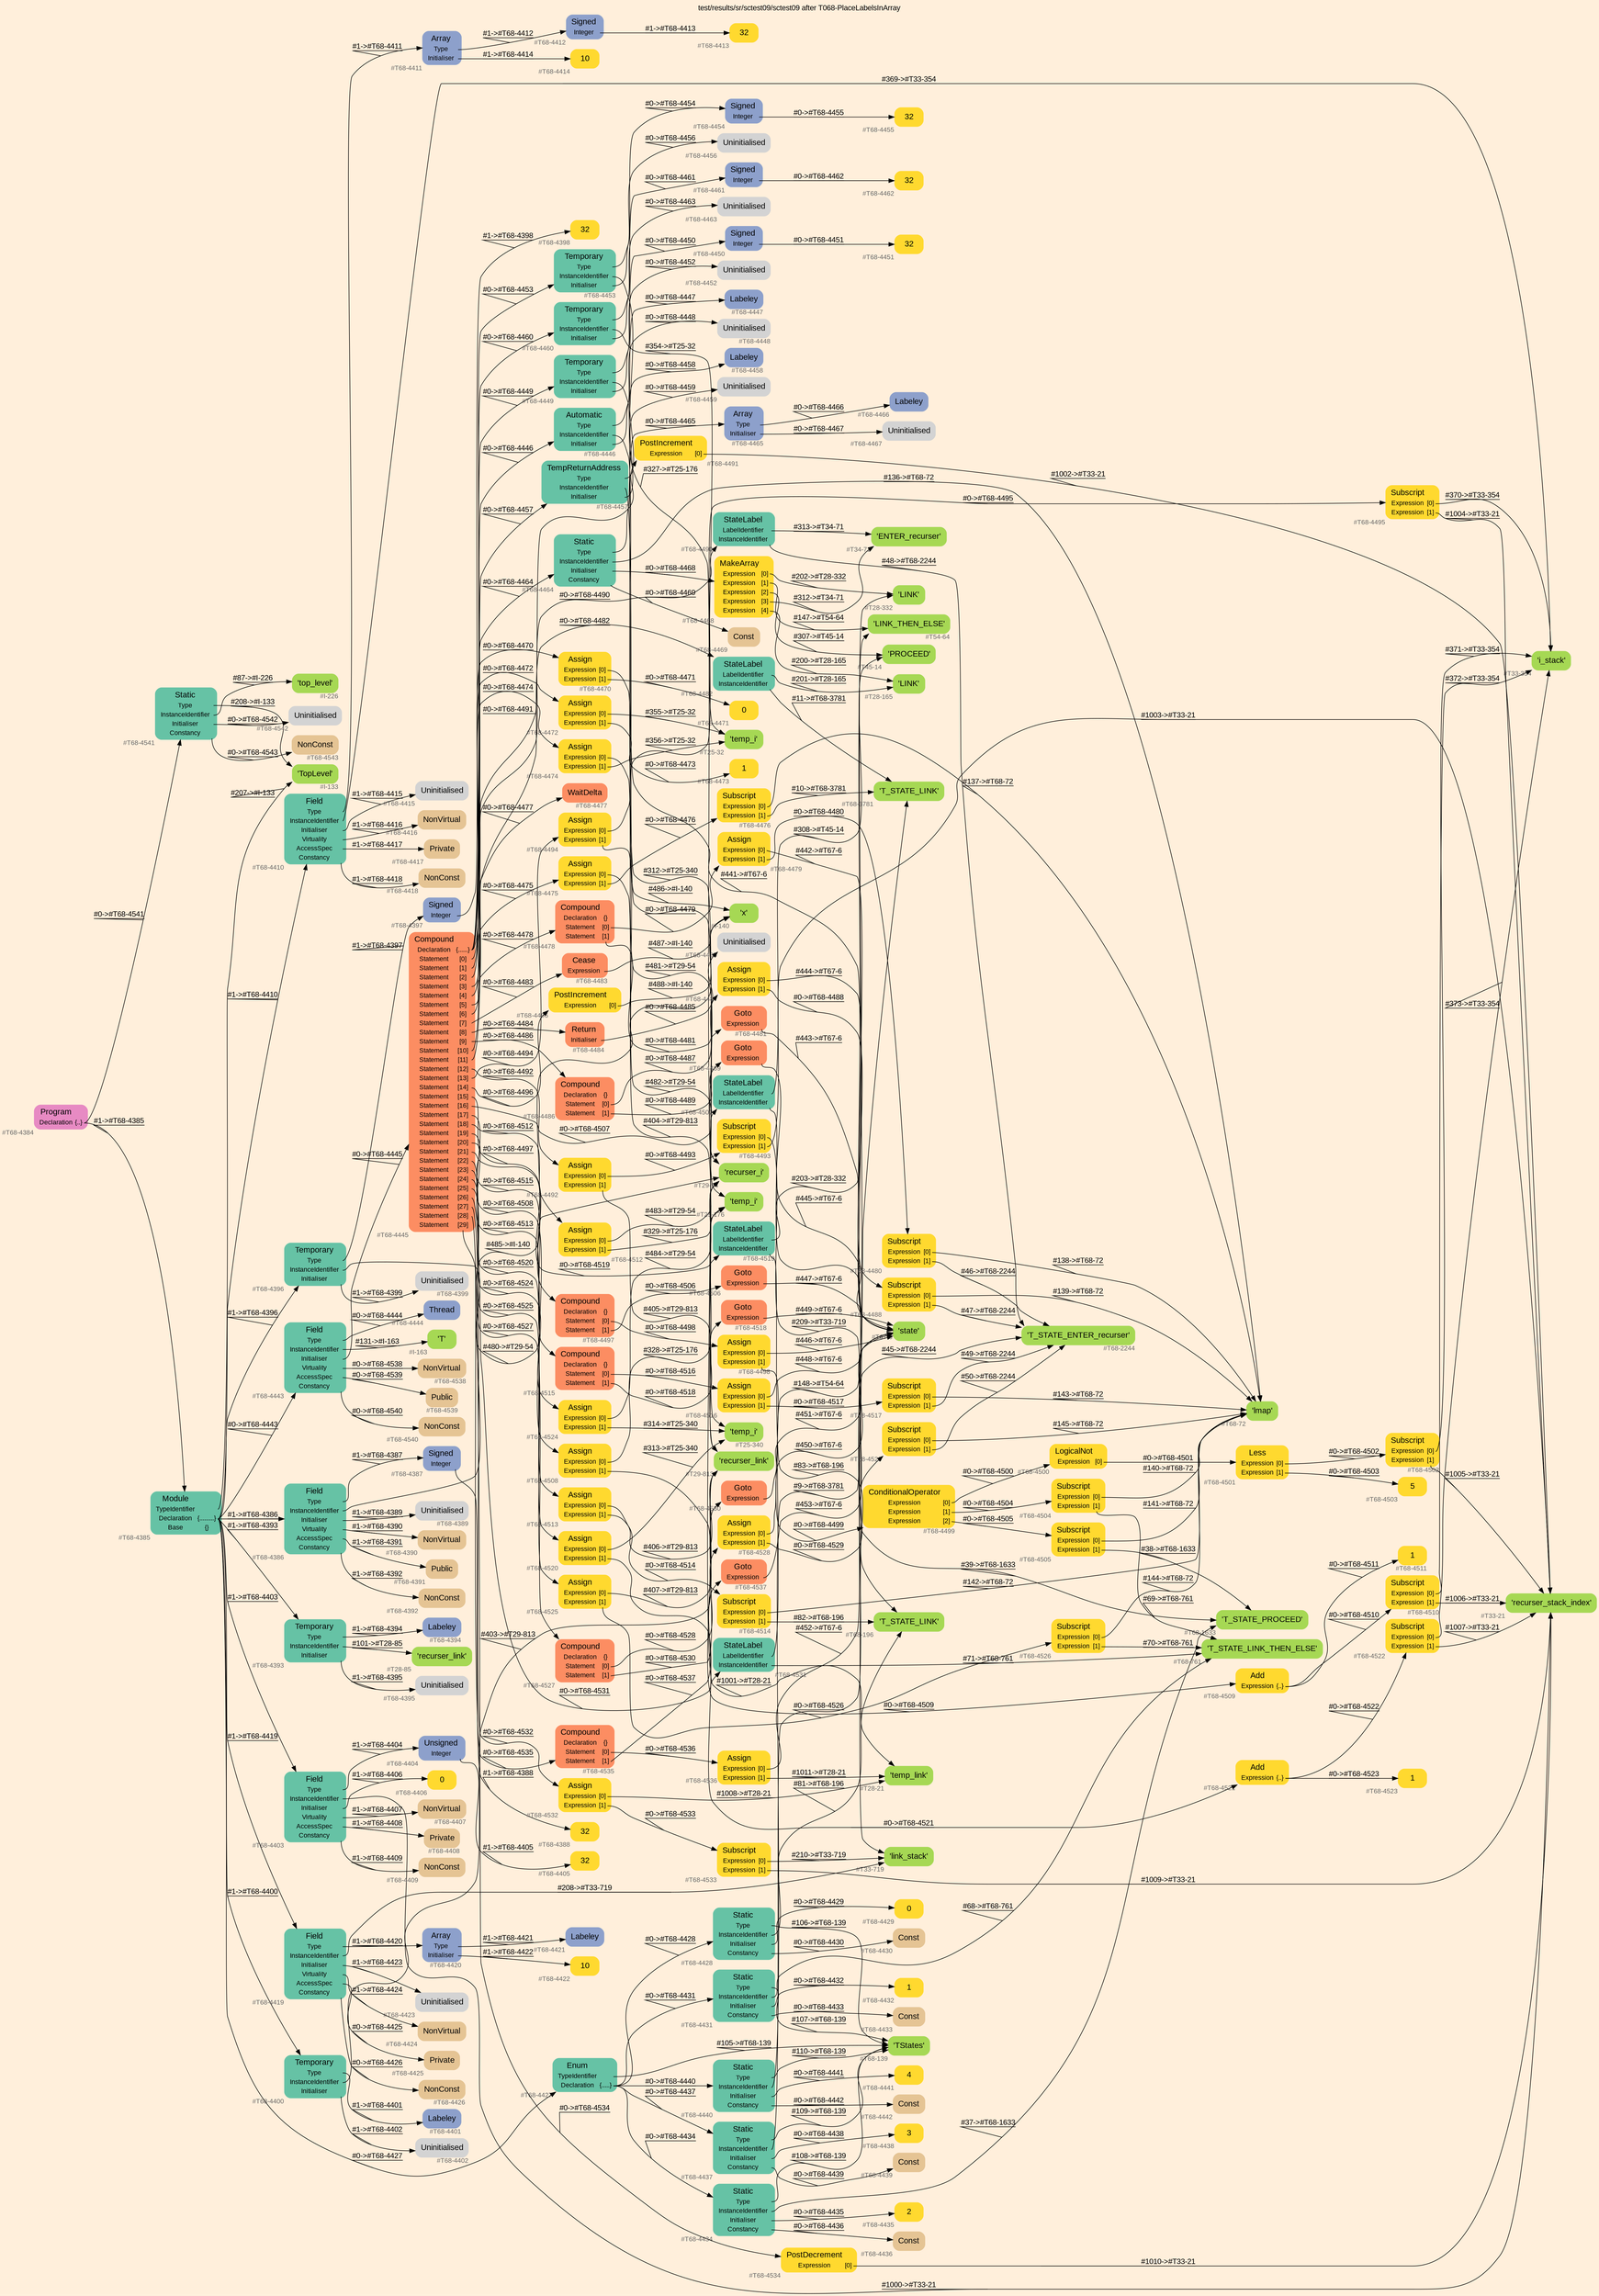 digraph "test/results/sr/sctest09/sctest09 after T068-PlaceLabelsInArray" {
label = "test/results/sr/sctest09/sctest09 after T068-PlaceLabelsInArray"
labelloc = t
graph [
    rankdir = "LR"
    ranksep = 0.3
    bgcolor = antiquewhite1
    color = black
    fontcolor = black
    fontname = "Arial"
];
node [
    fontname = "Arial"
];
edge [
    fontname = "Arial"
];

// -------------------- node figure --------------------
// -------- block #T68-4384 ----------
"#T68-4384" [
    fillcolor = "/set28/4"
    xlabel = "#T68-4384"
    fontsize = "12"
    fontcolor = grey40
    shape = "plaintext"
    label = <<TABLE BORDER="0" CELLBORDER="0" CELLSPACING="0">
     <TR><TD><FONT COLOR="black" POINT-SIZE="15">Program</FONT></TD></TR>
     <TR><TD><FONT COLOR="black" POINT-SIZE="12">Declaration</FONT></TD><TD PORT="port0"><FONT COLOR="black" POINT-SIZE="12">{..}</FONT></TD></TR>
    </TABLE>>
    style = "rounded,filled"
];

// -------- block #T68-4385 ----------
"#T68-4385" [
    fillcolor = "/set28/1"
    xlabel = "#T68-4385"
    fontsize = "12"
    fontcolor = grey40
    shape = "plaintext"
    label = <<TABLE BORDER="0" CELLBORDER="0" CELLSPACING="0">
     <TR><TD><FONT COLOR="black" POINT-SIZE="15">Module</FONT></TD></TR>
     <TR><TD><FONT COLOR="black" POINT-SIZE="12">TypeIdentifier</FONT></TD><TD PORT="port0"></TD></TR>
     <TR><TD><FONT COLOR="black" POINT-SIZE="12">Declaration</FONT></TD><TD PORT="port1"><FONT COLOR="black" POINT-SIZE="12">{.........}</FONT></TD></TR>
     <TR><TD><FONT COLOR="black" POINT-SIZE="12">Base</FONT></TD><TD PORT="port2"><FONT COLOR="black" POINT-SIZE="12">{}</FONT></TD></TR>
    </TABLE>>
    style = "rounded,filled"
];

// -------- block #I-133 ----------
"#I-133" [
    fillcolor = "/set28/5"
    xlabel = "#I-133"
    fontsize = "12"
    fontcolor = grey40
    shape = "plaintext"
    label = <<TABLE BORDER="0" CELLBORDER="0" CELLSPACING="0">
     <TR><TD><FONT COLOR="black" POINT-SIZE="15">'TopLevel'</FONT></TD></TR>
    </TABLE>>
    style = "rounded,filled"
];

// -------- block #T68-4386 ----------
"#T68-4386" [
    fillcolor = "/set28/1"
    xlabel = "#T68-4386"
    fontsize = "12"
    fontcolor = grey40
    shape = "plaintext"
    label = <<TABLE BORDER="0" CELLBORDER="0" CELLSPACING="0">
     <TR><TD><FONT COLOR="black" POINT-SIZE="15">Field</FONT></TD></TR>
     <TR><TD><FONT COLOR="black" POINT-SIZE="12">Type</FONT></TD><TD PORT="port0"></TD></TR>
     <TR><TD><FONT COLOR="black" POINT-SIZE="12">InstanceIdentifier</FONT></TD><TD PORT="port1"></TD></TR>
     <TR><TD><FONT COLOR="black" POINT-SIZE="12">Initialiser</FONT></TD><TD PORT="port2"></TD></TR>
     <TR><TD><FONT COLOR="black" POINT-SIZE="12">Virtuality</FONT></TD><TD PORT="port3"></TD></TR>
     <TR><TD><FONT COLOR="black" POINT-SIZE="12">AccessSpec</FONT></TD><TD PORT="port4"></TD></TR>
     <TR><TD><FONT COLOR="black" POINT-SIZE="12">Constancy</FONT></TD><TD PORT="port5"></TD></TR>
    </TABLE>>
    style = "rounded,filled"
];

// -------- block #T68-4387 ----------
"#T68-4387" [
    fillcolor = "/set28/3"
    xlabel = "#T68-4387"
    fontsize = "12"
    fontcolor = grey40
    shape = "plaintext"
    label = <<TABLE BORDER="0" CELLBORDER="0" CELLSPACING="0">
     <TR><TD><FONT COLOR="black" POINT-SIZE="15">Signed</FONT></TD></TR>
     <TR><TD><FONT COLOR="black" POINT-SIZE="12">Integer</FONT></TD><TD PORT="port0"></TD></TR>
    </TABLE>>
    style = "rounded,filled"
];

// -------- block #T68-4388 ----------
"#T68-4388" [
    fillcolor = "/set28/6"
    xlabel = "#T68-4388"
    fontsize = "12"
    fontcolor = grey40
    shape = "plaintext"
    label = <<TABLE BORDER="0" CELLBORDER="0" CELLSPACING="0">
     <TR><TD><FONT COLOR="black" POINT-SIZE="15">32</FONT></TD></TR>
    </TABLE>>
    style = "rounded,filled"
];

// -------- block #I-140 ----------
"#I-140" [
    fillcolor = "/set28/5"
    xlabel = "#I-140"
    fontsize = "12"
    fontcolor = grey40
    shape = "plaintext"
    label = <<TABLE BORDER="0" CELLBORDER="0" CELLSPACING="0">
     <TR><TD><FONT COLOR="black" POINT-SIZE="15">'x'</FONT></TD></TR>
    </TABLE>>
    style = "rounded,filled"
];

// -------- block #T68-4389 ----------
"#T68-4389" [
    xlabel = "#T68-4389"
    fontsize = "12"
    fontcolor = grey40
    shape = "plaintext"
    label = <<TABLE BORDER="0" CELLBORDER="0" CELLSPACING="0">
     <TR><TD><FONT COLOR="black" POINT-SIZE="15">Uninitialised</FONT></TD></TR>
    </TABLE>>
    style = "rounded,filled"
];

// -------- block #T68-4390 ----------
"#T68-4390" [
    fillcolor = "/set28/7"
    xlabel = "#T68-4390"
    fontsize = "12"
    fontcolor = grey40
    shape = "plaintext"
    label = <<TABLE BORDER="0" CELLBORDER="0" CELLSPACING="0">
     <TR><TD><FONT COLOR="black" POINT-SIZE="15">NonVirtual</FONT></TD></TR>
    </TABLE>>
    style = "rounded,filled"
];

// -------- block #T68-4391 ----------
"#T68-4391" [
    fillcolor = "/set28/7"
    xlabel = "#T68-4391"
    fontsize = "12"
    fontcolor = grey40
    shape = "plaintext"
    label = <<TABLE BORDER="0" CELLBORDER="0" CELLSPACING="0">
     <TR><TD><FONT COLOR="black" POINT-SIZE="15">Public</FONT></TD></TR>
    </TABLE>>
    style = "rounded,filled"
];

// -------- block #T68-4392 ----------
"#T68-4392" [
    fillcolor = "/set28/7"
    xlabel = "#T68-4392"
    fontsize = "12"
    fontcolor = grey40
    shape = "plaintext"
    label = <<TABLE BORDER="0" CELLBORDER="0" CELLSPACING="0">
     <TR><TD><FONT COLOR="black" POINT-SIZE="15">NonConst</FONT></TD></TR>
    </TABLE>>
    style = "rounded,filled"
];

// -------- block #T68-4393 ----------
"#T68-4393" [
    fillcolor = "/set28/1"
    xlabel = "#T68-4393"
    fontsize = "12"
    fontcolor = grey40
    shape = "plaintext"
    label = <<TABLE BORDER="0" CELLBORDER="0" CELLSPACING="0">
     <TR><TD><FONT COLOR="black" POINT-SIZE="15">Temporary</FONT></TD></TR>
     <TR><TD><FONT COLOR="black" POINT-SIZE="12">Type</FONT></TD><TD PORT="port0"></TD></TR>
     <TR><TD><FONT COLOR="black" POINT-SIZE="12">InstanceIdentifier</FONT></TD><TD PORT="port1"></TD></TR>
     <TR><TD><FONT COLOR="black" POINT-SIZE="12">Initialiser</FONT></TD><TD PORT="port2"></TD></TR>
    </TABLE>>
    style = "rounded,filled"
];

// -------- block #T68-4394 ----------
"#T68-4394" [
    fillcolor = "/set28/3"
    xlabel = "#T68-4394"
    fontsize = "12"
    fontcolor = grey40
    shape = "plaintext"
    label = <<TABLE BORDER="0" CELLBORDER="0" CELLSPACING="0">
     <TR><TD><FONT COLOR="black" POINT-SIZE="15">Labeley</FONT></TD></TR>
    </TABLE>>
    style = "rounded,filled"
];

// -------- block #T28-85 ----------
"#T28-85" [
    fillcolor = "/set28/5"
    xlabel = "#T28-85"
    fontsize = "12"
    fontcolor = grey40
    shape = "plaintext"
    label = <<TABLE BORDER="0" CELLBORDER="0" CELLSPACING="0">
     <TR><TD><FONT COLOR="black" POINT-SIZE="15">'recurser_link'</FONT></TD></TR>
    </TABLE>>
    style = "rounded,filled"
];

// -------- block #T68-4395 ----------
"#T68-4395" [
    xlabel = "#T68-4395"
    fontsize = "12"
    fontcolor = grey40
    shape = "plaintext"
    label = <<TABLE BORDER="0" CELLBORDER="0" CELLSPACING="0">
     <TR><TD><FONT COLOR="black" POINT-SIZE="15">Uninitialised</FONT></TD></TR>
    </TABLE>>
    style = "rounded,filled"
];

// -------- block #T68-4396 ----------
"#T68-4396" [
    fillcolor = "/set28/1"
    xlabel = "#T68-4396"
    fontsize = "12"
    fontcolor = grey40
    shape = "plaintext"
    label = <<TABLE BORDER="0" CELLBORDER="0" CELLSPACING="0">
     <TR><TD><FONT COLOR="black" POINT-SIZE="15">Temporary</FONT></TD></TR>
     <TR><TD><FONT COLOR="black" POINT-SIZE="12">Type</FONT></TD><TD PORT="port0"></TD></TR>
     <TR><TD><FONT COLOR="black" POINT-SIZE="12">InstanceIdentifier</FONT></TD><TD PORT="port1"></TD></TR>
     <TR><TD><FONT COLOR="black" POINT-SIZE="12">Initialiser</FONT></TD><TD PORT="port2"></TD></TR>
    </TABLE>>
    style = "rounded,filled"
];

// -------- block #T68-4397 ----------
"#T68-4397" [
    fillcolor = "/set28/3"
    xlabel = "#T68-4397"
    fontsize = "12"
    fontcolor = grey40
    shape = "plaintext"
    label = <<TABLE BORDER="0" CELLBORDER="0" CELLSPACING="0">
     <TR><TD><FONT COLOR="black" POINT-SIZE="15">Signed</FONT></TD></TR>
     <TR><TD><FONT COLOR="black" POINT-SIZE="12">Integer</FONT></TD><TD PORT="port0"></TD></TR>
    </TABLE>>
    style = "rounded,filled"
];

// -------- block #T68-4398 ----------
"#T68-4398" [
    fillcolor = "/set28/6"
    xlabel = "#T68-4398"
    fontsize = "12"
    fontcolor = grey40
    shape = "plaintext"
    label = <<TABLE BORDER="0" CELLBORDER="0" CELLSPACING="0">
     <TR><TD><FONT COLOR="black" POINT-SIZE="15">32</FONT></TD></TR>
    </TABLE>>
    style = "rounded,filled"
];

// -------- block #T29-54 ----------
"#T29-54" [
    fillcolor = "/set28/5"
    xlabel = "#T29-54"
    fontsize = "12"
    fontcolor = grey40
    shape = "plaintext"
    label = <<TABLE BORDER="0" CELLBORDER="0" CELLSPACING="0">
     <TR><TD><FONT COLOR="black" POINT-SIZE="15">'recurser_i'</FONT></TD></TR>
    </TABLE>>
    style = "rounded,filled"
];

// -------- block #T68-4399 ----------
"#T68-4399" [
    xlabel = "#T68-4399"
    fontsize = "12"
    fontcolor = grey40
    shape = "plaintext"
    label = <<TABLE BORDER="0" CELLBORDER="0" CELLSPACING="0">
     <TR><TD><FONT COLOR="black" POINT-SIZE="15">Uninitialised</FONT></TD></TR>
    </TABLE>>
    style = "rounded,filled"
];

// -------- block #T68-4400 ----------
"#T68-4400" [
    fillcolor = "/set28/1"
    xlabel = "#T68-4400"
    fontsize = "12"
    fontcolor = grey40
    shape = "plaintext"
    label = <<TABLE BORDER="0" CELLBORDER="0" CELLSPACING="0">
     <TR><TD><FONT COLOR="black" POINT-SIZE="15">Temporary</FONT></TD></TR>
     <TR><TD><FONT COLOR="black" POINT-SIZE="12">Type</FONT></TD><TD PORT="port0"></TD></TR>
     <TR><TD><FONT COLOR="black" POINT-SIZE="12">InstanceIdentifier</FONT></TD><TD PORT="port1"></TD></TR>
     <TR><TD><FONT COLOR="black" POINT-SIZE="12">Initialiser</FONT></TD><TD PORT="port2"></TD></TR>
    </TABLE>>
    style = "rounded,filled"
];

// -------- block #T68-4401 ----------
"#T68-4401" [
    fillcolor = "/set28/3"
    xlabel = "#T68-4401"
    fontsize = "12"
    fontcolor = grey40
    shape = "plaintext"
    label = <<TABLE BORDER="0" CELLBORDER="0" CELLSPACING="0">
     <TR><TD><FONT COLOR="black" POINT-SIZE="15">Labeley</FONT></TD></TR>
    </TABLE>>
    style = "rounded,filled"
];

// -------- block #T29-813 ----------
"#T29-813" [
    fillcolor = "/set28/5"
    xlabel = "#T29-813"
    fontsize = "12"
    fontcolor = grey40
    shape = "plaintext"
    label = <<TABLE BORDER="0" CELLBORDER="0" CELLSPACING="0">
     <TR><TD><FONT COLOR="black" POINT-SIZE="15">'recurser_link'</FONT></TD></TR>
    </TABLE>>
    style = "rounded,filled"
];

// -------- block #T68-4402 ----------
"#T68-4402" [
    xlabel = "#T68-4402"
    fontsize = "12"
    fontcolor = grey40
    shape = "plaintext"
    label = <<TABLE BORDER="0" CELLBORDER="0" CELLSPACING="0">
     <TR><TD><FONT COLOR="black" POINT-SIZE="15">Uninitialised</FONT></TD></TR>
    </TABLE>>
    style = "rounded,filled"
];

// -------- block #T68-4403 ----------
"#T68-4403" [
    fillcolor = "/set28/1"
    xlabel = "#T68-4403"
    fontsize = "12"
    fontcolor = grey40
    shape = "plaintext"
    label = <<TABLE BORDER="0" CELLBORDER="0" CELLSPACING="0">
     <TR><TD><FONT COLOR="black" POINT-SIZE="15">Field</FONT></TD></TR>
     <TR><TD><FONT COLOR="black" POINT-SIZE="12">Type</FONT></TD><TD PORT="port0"></TD></TR>
     <TR><TD><FONT COLOR="black" POINT-SIZE="12">InstanceIdentifier</FONT></TD><TD PORT="port1"></TD></TR>
     <TR><TD><FONT COLOR="black" POINT-SIZE="12">Initialiser</FONT></TD><TD PORT="port2"></TD></TR>
     <TR><TD><FONT COLOR="black" POINT-SIZE="12">Virtuality</FONT></TD><TD PORT="port3"></TD></TR>
     <TR><TD><FONT COLOR="black" POINT-SIZE="12">AccessSpec</FONT></TD><TD PORT="port4"></TD></TR>
     <TR><TD><FONT COLOR="black" POINT-SIZE="12">Constancy</FONT></TD><TD PORT="port5"></TD></TR>
    </TABLE>>
    style = "rounded,filled"
];

// -------- block #T68-4404 ----------
"#T68-4404" [
    fillcolor = "/set28/3"
    xlabel = "#T68-4404"
    fontsize = "12"
    fontcolor = grey40
    shape = "plaintext"
    label = <<TABLE BORDER="0" CELLBORDER="0" CELLSPACING="0">
     <TR><TD><FONT COLOR="black" POINT-SIZE="15">Unsigned</FONT></TD></TR>
     <TR><TD><FONT COLOR="black" POINT-SIZE="12">Integer</FONT></TD><TD PORT="port0"></TD></TR>
    </TABLE>>
    style = "rounded,filled"
];

// -------- block #T68-4405 ----------
"#T68-4405" [
    fillcolor = "/set28/6"
    xlabel = "#T68-4405"
    fontsize = "12"
    fontcolor = grey40
    shape = "plaintext"
    label = <<TABLE BORDER="0" CELLBORDER="0" CELLSPACING="0">
     <TR><TD><FONT COLOR="black" POINT-SIZE="15">32</FONT></TD></TR>
    </TABLE>>
    style = "rounded,filled"
];

// -------- block #T33-21 ----------
"#T33-21" [
    fillcolor = "/set28/5"
    xlabel = "#T33-21"
    fontsize = "12"
    fontcolor = grey40
    shape = "plaintext"
    label = <<TABLE BORDER="0" CELLBORDER="0" CELLSPACING="0">
     <TR><TD><FONT COLOR="black" POINT-SIZE="15">'recurser_stack_index'</FONT></TD></TR>
    </TABLE>>
    style = "rounded,filled"
];

// -------- block #T68-4406 ----------
"#T68-4406" [
    fillcolor = "/set28/6"
    xlabel = "#T68-4406"
    fontsize = "12"
    fontcolor = grey40
    shape = "plaintext"
    label = <<TABLE BORDER="0" CELLBORDER="0" CELLSPACING="0">
     <TR><TD><FONT COLOR="black" POINT-SIZE="15">0</FONT></TD></TR>
    </TABLE>>
    style = "rounded,filled"
];

// -------- block #T68-4407 ----------
"#T68-4407" [
    fillcolor = "/set28/7"
    xlabel = "#T68-4407"
    fontsize = "12"
    fontcolor = grey40
    shape = "plaintext"
    label = <<TABLE BORDER="0" CELLBORDER="0" CELLSPACING="0">
     <TR><TD><FONT COLOR="black" POINT-SIZE="15">NonVirtual</FONT></TD></TR>
    </TABLE>>
    style = "rounded,filled"
];

// -------- block #T68-4408 ----------
"#T68-4408" [
    fillcolor = "/set28/7"
    xlabel = "#T68-4408"
    fontsize = "12"
    fontcolor = grey40
    shape = "plaintext"
    label = <<TABLE BORDER="0" CELLBORDER="0" CELLSPACING="0">
     <TR><TD><FONT COLOR="black" POINT-SIZE="15">Private</FONT></TD></TR>
    </TABLE>>
    style = "rounded,filled"
];

// -------- block #T68-4409 ----------
"#T68-4409" [
    fillcolor = "/set28/7"
    xlabel = "#T68-4409"
    fontsize = "12"
    fontcolor = grey40
    shape = "plaintext"
    label = <<TABLE BORDER="0" CELLBORDER="0" CELLSPACING="0">
     <TR><TD><FONT COLOR="black" POINT-SIZE="15">NonConst</FONT></TD></TR>
    </TABLE>>
    style = "rounded,filled"
];

// -------- block #T68-4410 ----------
"#T68-4410" [
    fillcolor = "/set28/1"
    xlabel = "#T68-4410"
    fontsize = "12"
    fontcolor = grey40
    shape = "plaintext"
    label = <<TABLE BORDER="0" CELLBORDER="0" CELLSPACING="0">
     <TR><TD><FONT COLOR="black" POINT-SIZE="15">Field</FONT></TD></TR>
     <TR><TD><FONT COLOR="black" POINT-SIZE="12">Type</FONT></TD><TD PORT="port0"></TD></TR>
     <TR><TD><FONT COLOR="black" POINT-SIZE="12">InstanceIdentifier</FONT></TD><TD PORT="port1"></TD></TR>
     <TR><TD><FONT COLOR="black" POINT-SIZE="12">Initialiser</FONT></TD><TD PORT="port2"></TD></TR>
     <TR><TD><FONT COLOR="black" POINT-SIZE="12">Virtuality</FONT></TD><TD PORT="port3"></TD></TR>
     <TR><TD><FONT COLOR="black" POINT-SIZE="12">AccessSpec</FONT></TD><TD PORT="port4"></TD></TR>
     <TR><TD><FONT COLOR="black" POINT-SIZE="12">Constancy</FONT></TD><TD PORT="port5"></TD></TR>
    </TABLE>>
    style = "rounded,filled"
];

// -------- block #T68-4411 ----------
"#T68-4411" [
    fillcolor = "/set28/3"
    xlabel = "#T68-4411"
    fontsize = "12"
    fontcolor = grey40
    shape = "plaintext"
    label = <<TABLE BORDER="0" CELLBORDER="0" CELLSPACING="0">
     <TR><TD><FONT COLOR="black" POINT-SIZE="15">Array</FONT></TD></TR>
     <TR><TD><FONT COLOR="black" POINT-SIZE="12">Type</FONT></TD><TD PORT="port0"></TD></TR>
     <TR><TD><FONT COLOR="black" POINT-SIZE="12">Initialiser</FONT></TD><TD PORT="port1"></TD></TR>
    </TABLE>>
    style = "rounded,filled"
];

// -------- block #T68-4412 ----------
"#T68-4412" [
    fillcolor = "/set28/3"
    xlabel = "#T68-4412"
    fontsize = "12"
    fontcolor = grey40
    shape = "plaintext"
    label = <<TABLE BORDER="0" CELLBORDER="0" CELLSPACING="0">
     <TR><TD><FONT COLOR="black" POINT-SIZE="15">Signed</FONT></TD></TR>
     <TR><TD><FONT COLOR="black" POINT-SIZE="12">Integer</FONT></TD><TD PORT="port0"></TD></TR>
    </TABLE>>
    style = "rounded,filled"
];

// -------- block #T68-4413 ----------
"#T68-4413" [
    fillcolor = "/set28/6"
    xlabel = "#T68-4413"
    fontsize = "12"
    fontcolor = grey40
    shape = "plaintext"
    label = <<TABLE BORDER="0" CELLBORDER="0" CELLSPACING="0">
     <TR><TD><FONT COLOR="black" POINT-SIZE="15">32</FONT></TD></TR>
    </TABLE>>
    style = "rounded,filled"
];

// -------- block #T68-4414 ----------
"#T68-4414" [
    fillcolor = "/set28/6"
    xlabel = "#T68-4414"
    fontsize = "12"
    fontcolor = grey40
    shape = "plaintext"
    label = <<TABLE BORDER="0" CELLBORDER="0" CELLSPACING="0">
     <TR><TD><FONT COLOR="black" POINT-SIZE="15">10</FONT></TD></TR>
    </TABLE>>
    style = "rounded,filled"
];

// -------- block #T33-354 ----------
"#T33-354" [
    fillcolor = "/set28/5"
    xlabel = "#T33-354"
    fontsize = "12"
    fontcolor = grey40
    shape = "plaintext"
    label = <<TABLE BORDER="0" CELLBORDER="0" CELLSPACING="0">
     <TR><TD><FONT COLOR="black" POINT-SIZE="15">'i_stack'</FONT></TD></TR>
    </TABLE>>
    style = "rounded,filled"
];

// -------- block #T68-4415 ----------
"#T68-4415" [
    xlabel = "#T68-4415"
    fontsize = "12"
    fontcolor = grey40
    shape = "plaintext"
    label = <<TABLE BORDER="0" CELLBORDER="0" CELLSPACING="0">
     <TR><TD><FONT COLOR="black" POINT-SIZE="15">Uninitialised</FONT></TD></TR>
    </TABLE>>
    style = "rounded,filled"
];

// -------- block #T68-4416 ----------
"#T68-4416" [
    fillcolor = "/set28/7"
    xlabel = "#T68-4416"
    fontsize = "12"
    fontcolor = grey40
    shape = "plaintext"
    label = <<TABLE BORDER="0" CELLBORDER="0" CELLSPACING="0">
     <TR><TD><FONT COLOR="black" POINT-SIZE="15">NonVirtual</FONT></TD></TR>
    </TABLE>>
    style = "rounded,filled"
];

// -------- block #T68-4417 ----------
"#T68-4417" [
    fillcolor = "/set28/7"
    xlabel = "#T68-4417"
    fontsize = "12"
    fontcolor = grey40
    shape = "plaintext"
    label = <<TABLE BORDER="0" CELLBORDER="0" CELLSPACING="0">
     <TR><TD><FONT COLOR="black" POINT-SIZE="15">Private</FONT></TD></TR>
    </TABLE>>
    style = "rounded,filled"
];

// -------- block #T68-4418 ----------
"#T68-4418" [
    fillcolor = "/set28/7"
    xlabel = "#T68-4418"
    fontsize = "12"
    fontcolor = grey40
    shape = "plaintext"
    label = <<TABLE BORDER="0" CELLBORDER="0" CELLSPACING="0">
     <TR><TD><FONT COLOR="black" POINT-SIZE="15">NonConst</FONT></TD></TR>
    </TABLE>>
    style = "rounded,filled"
];

// -------- block #T68-4419 ----------
"#T68-4419" [
    fillcolor = "/set28/1"
    xlabel = "#T68-4419"
    fontsize = "12"
    fontcolor = grey40
    shape = "plaintext"
    label = <<TABLE BORDER="0" CELLBORDER="0" CELLSPACING="0">
     <TR><TD><FONT COLOR="black" POINT-SIZE="15">Field</FONT></TD></TR>
     <TR><TD><FONT COLOR="black" POINT-SIZE="12">Type</FONT></TD><TD PORT="port0"></TD></TR>
     <TR><TD><FONT COLOR="black" POINT-SIZE="12">InstanceIdentifier</FONT></TD><TD PORT="port1"></TD></TR>
     <TR><TD><FONT COLOR="black" POINT-SIZE="12">Initialiser</FONT></TD><TD PORT="port2"></TD></TR>
     <TR><TD><FONT COLOR="black" POINT-SIZE="12">Virtuality</FONT></TD><TD PORT="port3"></TD></TR>
     <TR><TD><FONT COLOR="black" POINT-SIZE="12">AccessSpec</FONT></TD><TD PORT="port4"></TD></TR>
     <TR><TD><FONT COLOR="black" POINT-SIZE="12">Constancy</FONT></TD><TD PORT="port5"></TD></TR>
    </TABLE>>
    style = "rounded,filled"
];

// -------- block #T68-4420 ----------
"#T68-4420" [
    fillcolor = "/set28/3"
    xlabel = "#T68-4420"
    fontsize = "12"
    fontcolor = grey40
    shape = "plaintext"
    label = <<TABLE BORDER="0" CELLBORDER="0" CELLSPACING="0">
     <TR><TD><FONT COLOR="black" POINT-SIZE="15">Array</FONT></TD></TR>
     <TR><TD><FONT COLOR="black" POINT-SIZE="12">Type</FONT></TD><TD PORT="port0"></TD></TR>
     <TR><TD><FONT COLOR="black" POINT-SIZE="12">Initialiser</FONT></TD><TD PORT="port1"></TD></TR>
    </TABLE>>
    style = "rounded,filled"
];

// -------- block #T68-4421 ----------
"#T68-4421" [
    fillcolor = "/set28/3"
    xlabel = "#T68-4421"
    fontsize = "12"
    fontcolor = grey40
    shape = "plaintext"
    label = <<TABLE BORDER="0" CELLBORDER="0" CELLSPACING="0">
     <TR><TD><FONT COLOR="black" POINT-SIZE="15">Labeley</FONT></TD></TR>
    </TABLE>>
    style = "rounded,filled"
];

// -------- block #T68-4422 ----------
"#T68-4422" [
    fillcolor = "/set28/6"
    xlabel = "#T68-4422"
    fontsize = "12"
    fontcolor = grey40
    shape = "plaintext"
    label = <<TABLE BORDER="0" CELLBORDER="0" CELLSPACING="0">
     <TR><TD><FONT COLOR="black" POINT-SIZE="15">10</FONT></TD></TR>
    </TABLE>>
    style = "rounded,filled"
];

// -------- block #T33-719 ----------
"#T33-719" [
    fillcolor = "/set28/5"
    xlabel = "#T33-719"
    fontsize = "12"
    fontcolor = grey40
    shape = "plaintext"
    label = <<TABLE BORDER="0" CELLBORDER="0" CELLSPACING="0">
     <TR><TD><FONT COLOR="black" POINT-SIZE="15">'link_stack'</FONT></TD></TR>
    </TABLE>>
    style = "rounded,filled"
];

// -------- block #T68-4423 ----------
"#T68-4423" [
    xlabel = "#T68-4423"
    fontsize = "12"
    fontcolor = grey40
    shape = "plaintext"
    label = <<TABLE BORDER="0" CELLBORDER="0" CELLSPACING="0">
     <TR><TD><FONT COLOR="black" POINT-SIZE="15">Uninitialised</FONT></TD></TR>
    </TABLE>>
    style = "rounded,filled"
];

// -------- block #T68-4424 ----------
"#T68-4424" [
    fillcolor = "/set28/7"
    xlabel = "#T68-4424"
    fontsize = "12"
    fontcolor = grey40
    shape = "plaintext"
    label = <<TABLE BORDER="0" CELLBORDER="0" CELLSPACING="0">
     <TR><TD><FONT COLOR="black" POINT-SIZE="15">NonVirtual</FONT></TD></TR>
    </TABLE>>
    style = "rounded,filled"
];

// -------- block #T68-4425 ----------
"#T68-4425" [
    fillcolor = "/set28/7"
    xlabel = "#T68-4425"
    fontsize = "12"
    fontcolor = grey40
    shape = "plaintext"
    label = <<TABLE BORDER="0" CELLBORDER="0" CELLSPACING="0">
     <TR><TD><FONT COLOR="black" POINT-SIZE="15">Private</FONT></TD></TR>
    </TABLE>>
    style = "rounded,filled"
];

// -------- block #T68-4426 ----------
"#T68-4426" [
    fillcolor = "/set28/7"
    xlabel = "#T68-4426"
    fontsize = "12"
    fontcolor = grey40
    shape = "plaintext"
    label = <<TABLE BORDER="0" CELLBORDER="0" CELLSPACING="0">
     <TR><TD><FONT COLOR="black" POINT-SIZE="15">NonConst</FONT></TD></TR>
    </TABLE>>
    style = "rounded,filled"
];

// -------- block #T68-4427 ----------
"#T68-4427" [
    fillcolor = "/set28/1"
    xlabel = "#T68-4427"
    fontsize = "12"
    fontcolor = grey40
    shape = "plaintext"
    label = <<TABLE BORDER="0" CELLBORDER="0" CELLSPACING="0">
     <TR><TD><FONT COLOR="black" POINT-SIZE="15">Enum</FONT></TD></TR>
     <TR><TD><FONT COLOR="black" POINT-SIZE="12">TypeIdentifier</FONT></TD><TD PORT="port0"></TD></TR>
     <TR><TD><FONT COLOR="black" POINT-SIZE="12">Declaration</FONT></TD><TD PORT="port1"><FONT COLOR="black" POINT-SIZE="12">{.....}</FONT></TD></TR>
    </TABLE>>
    style = "rounded,filled"
];

// -------- block #T68-139 ----------
"#T68-139" [
    fillcolor = "/set28/5"
    xlabel = "#T68-139"
    fontsize = "12"
    fontcolor = grey40
    shape = "plaintext"
    label = <<TABLE BORDER="0" CELLBORDER="0" CELLSPACING="0">
     <TR><TD><FONT COLOR="black" POINT-SIZE="15">'TStates'</FONT></TD></TR>
    </TABLE>>
    style = "rounded,filled"
];

// -------- block #T68-4428 ----------
"#T68-4428" [
    fillcolor = "/set28/1"
    xlabel = "#T68-4428"
    fontsize = "12"
    fontcolor = grey40
    shape = "plaintext"
    label = <<TABLE BORDER="0" CELLBORDER="0" CELLSPACING="0">
     <TR><TD><FONT COLOR="black" POINT-SIZE="15">Static</FONT></TD></TR>
     <TR><TD><FONT COLOR="black" POINT-SIZE="12">Type</FONT></TD><TD PORT="port0"></TD></TR>
     <TR><TD><FONT COLOR="black" POINT-SIZE="12">InstanceIdentifier</FONT></TD><TD PORT="port1"></TD></TR>
     <TR><TD><FONT COLOR="black" POINT-SIZE="12">Initialiser</FONT></TD><TD PORT="port2"></TD></TR>
     <TR><TD><FONT COLOR="black" POINT-SIZE="12">Constancy</FONT></TD><TD PORT="port3"></TD></TR>
    </TABLE>>
    style = "rounded,filled"
];

// -------- block #T68-196 ----------
"#T68-196" [
    fillcolor = "/set28/5"
    xlabel = "#T68-196"
    fontsize = "12"
    fontcolor = grey40
    shape = "plaintext"
    label = <<TABLE BORDER="0" CELLBORDER="0" CELLSPACING="0">
     <TR><TD><FONT COLOR="black" POINT-SIZE="15">'T_STATE_LINK'</FONT></TD></TR>
    </TABLE>>
    style = "rounded,filled"
];

// -------- block #T68-4429 ----------
"#T68-4429" [
    fillcolor = "/set28/6"
    xlabel = "#T68-4429"
    fontsize = "12"
    fontcolor = grey40
    shape = "plaintext"
    label = <<TABLE BORDER="0" CELLBORDER="0" CELLSPACING="0">
     <TR><TD><FONT COLOR="black" POINT-SIZE="15">0</FONT></TD></TR>
    </TABLE>>
    style = "rounded,filled"
];

// -------- block #T68-4430 ----------
"#T68-4430" [
    fillcolor = "/set28/7"
    xlabel = "#T68-4430"
    fontsize = "12"
    fontcolor = grey40
    shape = "plaintext"
    label = <<TABLE BORDER="0" CELLBORDER="0" CELLSPACING="0">
     <TR><TD><FONT COLOR="black" POINT-SIZE="15">Const</FONT></TD></TR>
    </TABLE>>
    style = "rounded,filled"
];

// -------- block #T68-4431 ----------
"#T68-4431" [
    fillcolor = "/set28/1"
    xlabel = "#T68-4431"
    fontsize = "12"
    fontcolor = grey40
    shape = "plaintext"
    label = <<TABLE BORDER="0" CELLBORDER="0" CELLSPACING="0">
     <TR><TD><FONT COLOR="black" POINT-SIZE="15">Static</FONT></TD></TR>
     <TR><TD><FONT COLOR="black" POINT-SIZE="12">Type</FONT></TD><TD PORT="port0"></TD></TR>
     <TR><TD><FONT COLOR="black" POINT-SIZE="12">InstanceIdentifier</FONT></TD><TD PORT="port1"></TD></TR>
     <TR><TD><FONT COLOR="black" POINT-SIZE="12">Initialiser</FONT></TD><TD PORT="port2"></TD></TR>
     <TR><TD><FONT COLOR="black" POINT-SIZE="12">Constancy</FONT></TD><TD PORT="port3"></TD></TR>
    </TABLE>>
    style = "rounded,filled"
];

// -------- block #T68-761 ----------
"#T68-761" [
    fillcolor = "/set28/5"
    xlabel = "#T68-761"
    fontsize = "12"
    fontcolor = grey40
    shape = "plaintext"
    label = <<TABLE BORDER="0" CELLBORDER="0" CELLSPACING="0">
     <TR><TD><FONT COLOR="black" POINT-SIZE="15">'T_STATE_LINK_THEN_ELSE'</FONT></TD></TR>
    </TABLE>>
    style = "rounded,filled"
];

// -------- block #T68-4432 ----------
"#T68-4432" [
    fillcolor = "/set28/6"
    xlabel = "#T68-4432"
    fontsize = "12"
    fontcolor = grey40
    shape = "plaintext"
    label = <<TABLE BORDER="0" CELLBORDER="0" CELLSPACING="0">
     <TR><TD><FONT COLOR="black" POINT-SIZE="15">1</FONT></TD></TR>
    </TABLE>>
    style = "rounded,filled"
];

// -------- block #T68-4433 ----------
"#T68-4433" [
    fillcolor = "/set28/7"
    xlabel = "#T68-4433"
    fontsize = "12"
    fontcolor = grey40
    shape = "plaintext"
    label = <<TABLE BORDER="0" CELLBORDER="0" CELLSPACING="0">
     <TR><TD><FONT COLOR="black" POINT-SIZE="15">Const</FONT></TD></TR>
    </TABLE>>
    style = "rounded,filled"
];

// -------- block #T68-4434 ----------
"#T68-4434" [
    fillcolor = "/set28/1"
    xlabel = "#T68-4434"
    fontsize = "12"
    fontcolor = grey40
    shape = "plaintext"
    label = <<TABLE BORDER="0" CELLBORDER="0" CELLSPACING="0">
     <TR><TD><FONT COLOR="black" POINT-SIZE="15">Static</FONT></TD></TR>
     <TR><TD><FONT COLOR="black" POINT-SIZE="12">Type</FONT></TD><TD PORT="port0"></TD></TR>
     <TR><TD><FONT COLOR="black" POINT-SIZE="12">InstanceIdentifier</FONT></TD><TD PORT="port1"></TD></TR>
     <TR><TD><FONT COLOR="black" POINT-SIZE="12">Initialiser</FONT></TD><TD PORT="port2"></TD></TR>
     <TR><TD><FONT COLOR="black" POINT-SIZE="12">Constancy</FONT></TD><TD PORT="port3"></TD></TR>
    </TABLE>>
    style = "rounded,filled"
];

// -------- block #T68-1633 ----------
"#T68-1633" [
    fillcolor = "/set28/5"
    xlabel = "#T68-1633"
    fontsize = "12"
    fontcolor = grey40
    shape = "plaintext"
    label = <<TABLE BORDER="0" CELLBORDER="0" CELLSPACING="0">
     <TR><TD><FONT COLOR="black" POINT-SIZE="15">'T_STATE_PROCEED'</FONT></TD></TR>
    </TABLE>>
    style = "rounded,filled"
];

// -------- block #T68-4435 ----------
"#T68-4435" [
    fillcolor = "/set28/6"
    xlabel = "#T68-4435"
    fontsize = "12"
    fontcolor = grey40
    shape = "plaintext"
    label = <<TABLE BORDER="0" CELLBORDER="0" CELLSPACING="0">
     <TR><TD><FONT COLOR="black" POINT-SIZE="15">2</FONT></TD></TR>
    </TABLE>>
    style = "rounded,filled"
];

// -------- block #T68-4436 ----------
"#T68-4436" [
    fillcolor = "/set28/7"
    xlabel = "#T68-4436"
    fontsize = "12"
    fontcolor = grey40
    shape = "plaintext"
    label = <<TABLE BORDER="0" CELLBORDER="0" CELLSPACING="0">
     <TR><TD><FONT COLOR="black" POINT-SIZE="15">Const</FONT></TD></TR>
    </TABLE>>
    style = "rounded,filled"
];

// -------- block #T68-4437 ----------
"#T68-4437" [
    fillcolor = "/set28/1"
    xlabel = "#T68-4437"
    fontsize = "12"
    fontcolor = grey40
    shape = "plaintext"
    label = <<TABLE BORDER="0" CELLBORDER="0" CELLSPACING="0">
     <TR><TD><FONT COLOR="black" POINT-SIZE="15">Static</FONT></TD></TR>
     <TR><TD><FONT COLOR="black" POINT-SIZE="12">Type</FONT></TD><TD PORT="port0"></TD></TR>
     <TR><TD><FONT COLOR="black" POINT-SIZE="12">InstanceIdentifier</FONT></TD><TD PORT="port1"></TD></TR>
     <TR><TD><FONT COLOR="black" POINT-SIZE="12">Initialiser</FONT></TD><TD PORT="port2"></TD></TR>
     <TR><TD><FONT COLOR="black" POINT-SIZE="12">Constancy</FONT></TD><TD PORT="port3"></TD></TR>
    </TABLE>>
    style = "rounded,filled"
];

// -------- block #T68-2244 ----------
"#T68-2244" [
    fillcolor = "/set28/5"
    xlabel = "#T68-2244"
    fontsize = "12"
    fontcolor = grey40
    shape = "plaintext"
    label = <<TABLE BORDER="0" CELLBORDER="0" CELLSPACING="0">
     <TR><TD><FONT COLOR="black" POINT-SIZE="15">'T_STATE_ENTER_recurser'</FONT></TD></TR>
    </TABLE>>
    style = "rounded,filled"
];

// -------- block #T68-4438 ----------
"#T68-4438" [
    fillcolor = "/set28/6"
    xlabel = "#T68-4438"
    fontsize = "12"
    fontcolor = grey40
    shape = "plaintext"
    label = <<TABLE BORDER="0" CELLBORDER="0" CELLSPACING="0">
     <TR><TD><FONT COLOR="black" POINT-SIZE="15">3</FONT></TD></TR>
    </TABLE>>
    style = "rounded,filled"
];

// -------- block #T68-4439 ----------
"#T68-4439" [
    fillcolor = "/set28/7"
    xlabel = "#T68-4439"
    fontsize = "12"
    fontcolor = grey40
    shape = "plaintext"
    label = <<TABLE BORDER="0" CELLBORDER="0" CELLSPACING="0">
     <TR><TD><FONT COLOR="black" POINT-SIZE="15">Const</FONT></TD></TR>
    </TABLE>>
    style = "rounded,filled"
];

// -------- block #T68-4440 ----------
"#T68-4440" [
    fillcolor = "/set28/1"
    xlabel = "#T68-4440"
    fontsize = "12"
    fontcolor = grey40
    shape = "plaintext"
    label = <<TABLE BORDER="0" CELLBORDER="0" CELLSPACING="0">
     <TR><TD><FONT COLOR="black" POINT-SIZE="15">Static</FONT></TD></TR>
     <TR><TD><FONT COLOR="black" POINT-SIZE="12">Type</FONT></TD><TD PORT="port0"></TD></TR>
     <TR><TD><FONT COLOR="black" POINT-SIZE="12">InstanceIdentifier</FONT></TD><TD PORT="port1"></TD></TR>
     <TR><TD><FONT COLOR="black" POINT-SIZE="12">Initialiser</FONT></TD><TD PORT="port2"></TD></TR>
     <TR><TD><FONT COLOR="black" POINT-SIZE="12">Constancy</FONT></TD><TD PORT="port3"></TD></TR>
    </TABLE>>
    style = "rounded,filled"
];

// -------- block #T68-3781 ----------
"#T68-3781" [
    fillcolor = "/set28/5"
    xlabel = "#T68-3781"
    fontsize = "12"
    fontcolor = grey40
    shape = "plaintext"
    label = <<TABLE BORDER="0" CELLBORDER="0" CELLSPACING="0">
     <TR><TD><FONT COLOR="black" POINT-SIZE="15">'T_STATE_LINK'</FONT></TD></TR>
    </TABLE>>
    style = "rounded,filled"
];

// -------- block #T68-4441 ----------
"#T68-4441" [
    fillcolor = "/set28/6"
    xlabel = "#T68-4441"
    fontsize = "12"
    fontcolor = grey40
    shape = "plaintext"
    label = <<TABLE BORDER="0" CELLBORDER="0" CELLSPACING="0">
     <TR><TD><FONT COLOR="black" POINT-SIZE="15">4</FONT></TD></TR>
    </TABLE>>
    style = "rounded,filled"
];

// -------- block #T68-4442 ----------
"#T68-4442" [
    fillcolor = "/set28/7"
    xlabel = "#T68-4442"
    fontsize = "12"
    fontcolor = grey40
    shape = "plaintext"
    label = <<TABLE BORDER="0" CELLBORDER="0" CELLSPACING="0">
     <TR><TD><FONT COLOR="black" POINT-SIZE="15">Const</FONT></TD></TR>
    </TABLE>>
    style = "rounded,filled"
];

// -------- block #T68-4443 ----------
"#T68-4443" [
    fillcolor = "/set28/1"
    xlabel = "#T68-4443"
    fontsize = "12"
    fontcolor = grey40
    shape = "plaintext"
    label = <<TABLE BORDER="0" CELLBORDER="0" CELLSPACING="0">
     <TR><TD><FONT COLOR="black" POINT-SIZE="15">Field</FONT></TD></TR>
     <TR><TD><FONT COLOR="black" POINT-SIZE="12">Type</FONT></TD><TD PORT="port0"></TD></TR>
     <TR><TD><FONT COLOR="black" POINT-SIZE="12">InstanceIdentifier</FONT></TD><TD PORT="port1"></TD></TR>
     <TR><TD><FONT COLOR="black" POINT-SIZE="12">Initialiser</FONT></TD><TD PORT="port2"></TD></TR>
     <TR><TD><FONT COLOR="black" POINT-SIZE="12">Virtuality</FONT></TD><TD PORT="port3"></TD></TR>
     <TR><TD><FONT COLOR="black" POINT-SIZE="12">AccessSpec</FONT></TD><TD PORT="port4"></TD></TR>
     <TR><TD><FONT COLOR="black" POINT-SIZE="12">Constancy</FONT></TD><TD PORT="port5"></TD></TR>
    </TABLE>>
    style = "rounded,filled"
];

// -------- block #T68-4444 ----------
"#T68-4444" [
    fillcolor = "/set28/3"
    xlabel = "#T68-4444"
    fontsize = "12"
    fontcolor = grey40
    shape = "plaintext"
    label = <<TABLE BORDER="0" CELLBORDER="0" CELLSPACING="0">
     <TR><TD><FONT COLOR="black" POINT-SIZE="15">Thread</FONT></TD></TR>
    </TABLE>>
    style = "rounded,filled"
];

// -------- block #I-163 ----------
"#I-163" [
    fillcolor = "/set28/5"
    xlabel = "#I-163"
    fontsize = "12"
    fontcolor = grey40
    shape = "plaintext"
    label = <<TABLE BORDER="0" CELLBORDER="0" CELLSPACING="0">
     <TR><TD><FONT COLOR="black" POINT-SIZE="15">'T'</FONT></TD></TR>
    </TABLE>>
    style = "rounded,filled"
];

// -------- block #T68-4445 ----------
"#T68-4445" [
    fillcolor = "/set28/2"
    xlabel = "#T68-4445"
    fontsize = "12"
    fontcolor = grey40
    shape = "plaintext"
    label = <<TABLE BORDER="0" CELLBORDER="0" CELLSPACING="0">
     <TR><TD><FONT COLOR="black" POINT-SIZE="15">Compound</FONT></TD></TR>
     <TR><TD><FONT COLOR="black" POINT-SIZE="12">Declaration</FONT></TD><TD PORT="port0"><FONT COLOR="black" POINT-SIZE="12">{......}</FONT></TD></TR>
     <TR><TD><FONT COLOR="black" POINT-SIZE="12">Statement</FONT></TD><TD PORT="port1"><FONT COLOR="black" POINT-SIZE="12">[0]</FONT></TD></TR>
     <TR><TD><FONT COLOR="black" POINT-SIZE="12">Statement</FONT></TD><TD PORT="port2"><FONT COLOR="black" POINT-SIZE="12">[1]</FONT></TD></TR>
     <TR><TD><FONT COLOR="black" POINT-SIZE="12">Statement</FONT></TD><TD PORT="port3"><FONT COLOR="black" POINT-SIZE="12">[2]</FONT></TD></TR>
     <TR><TD><FONT COLOR="black" POINT-SIZE="12">Statement</FONT></TD><TD PORT="port4"><FONT COLOR="black" POINT-SIZE="12">[3]</FONT></TD></TR>
     <TR><TD><FONT COLOR="black" POINT-SIZE="12">Statement</FONT></TD><TD PORT="port5"><FONT COLOR="black" POINT-SIZE="12">[4]</FONT></TD></TR>
     <TR><TD><FONT COLOR="black" POINT-SIZE="12">Statement</FONT></TD><TD PORT="port6"><FONT COLOR="black" POINT-SIZE="12">[5]</FONT></TD></TR>
     <TR><TD><FONT COLOR="black" POINT-SIZE="12">Statement</FONT></TD><TD PORT="port7"><FONT COLOR="black" POINT-SIZE="12">[6]</FONT></TD></TR>
     <TR><TD><FONT COLOR="black" POINT-SIZE="12">Statement</FONT></TD><TD PORT="port8"><FONT COLOR="black" POINT-SIZE="12">[7]</FONT></TD></TR>
     <TR><TD><FONT COLOR="black" POINT-SIZE="12">Statement</FONT></TD><TD PORT="port9"><FONT COLOR="black" POINT-SIZE="12">[8]</FONT></TD></TR>
     <TR><TD><FONT COLOR="black" POINT-SIZE="12">Statement</FONT></TD><TD PORT="port10"><FONT COLOR="black" POINT-SIZE="12">[9]</FONT></TD></TR>
     <TR><TD><FONT COLOR="black" POINT-SIZE="12">Statement</FONT></TD><TD PORT="port11"><FONT COLOR="black" POINT-SIZE="12">[10]</FONT></TD></TR>
     <TR><TD><FONT COLOR="black" POINT-SIZE="12">Statement</FONT></TD><TD PORT="port12"><FONT COLOR="black" POINT-SIZE="12">[11]</FONT></TD></TR>
     <TR><TD><FONT COLOR="black" POINT-SIZE="12">Statement</FONT></TD><TD PORT="port13"><FONT COLOR="black" POINT-SIZE="12">[12]</FONT></TD></TR>
     <TR><TD><FONT COLOR="black" POINT-SIZE="12">Statement</FONT></TD><TD PORT="port14"><FONT COLOR="black" POINT-SIZE="12">[13]</FONT></TD></TR>
     <TR><TD><FONT COLOR="black" POINT-SIZE="12">Statement</FONT></TD><TD PORT="port15"><FONT COLOR="black" POINT-SIZE="12">[14]</FONT></TD></TR>
     <TR><TD><FONT COLOR="black" POINT-SIZE="12">Statement</FONT></TD><TD PORT="port16"><FONT COLOR="black" POINT-SIZE="12">[15]</FONT></TD></TR>
     <TR><TD><FONT COLOR="black" POINT-SIZE="12">Statement</FONT></TD><TD PORT="port17"><FONT COLOR="black" POINT-SIZE="12">[16]</FONT></TD></TR>
     <TR><TD><FONT COLOR="black" POINT-SIZE="12">Statement</FONT></TD><TD PORT="port18"><FONT COLOR="black" POINT-SIZE="12">[17]</FONT></TD></TR>
     <TR><TD><FONT COLOR="black" POINT-SIZE="12">Statement</FONT></TD><TD PORT="port19"><FONT COLOR="black" POINT-SIZE="12">[18]</FONT></TD></TR>
     <TR><TD><FONT COLOR="black" POINT-SIZE="12">Statement</FONT></TD><TD PORT="port20"><FONT COLOR="black" POINT-SIZE="12">[19]</FONT></TD></TR>
     <TR><TD><FONT COLOR="black" POINT-SIZE="12">Statement</FONT></TD><TD PORT="port21"><FONT COLOR="black" POINT-SIZE="12">[20]</FONT></TD></TR>
     <TR><TD><FONT COLOR="black" POINT-SIZE="12">Statement</FONT></TD><TD PORT="port22"><FONT COLOR="black" POINT-SIZE="12">[21]</FONT></TD></TR>
     <TR><TD><FONT COLOR="black" POINT-SIZE="12">Statement</FONT></TD><TD PORT="port23"><FONT COLOR="black" POINT-SIZE="12">[22]</FONT></TD></TR>
     <TR><TD><FONT COLOR="black" POINT-SIZE="12">Statement</FONT></TD><TD PORT="port24"><FONT COLOR="black" POINT-SIZE="12">[23]</FONT></TD></TR>
     <TR><TD><FONT COLOR="black" POINT-SIZE="12">Statement</FONT></TD><TD PORT="port25"><FONT COLOR="black" POINT-SIZE="12">[24]</FONT></TD></TR>
     <TR><TD><FONT COLOR="black" POINT-SIZE="12">Statement</FONT></TD><TD PORT="port26"><FONT COLOR="black" POINT-SIZE="12">[25]</FONT></TD></TR>
     <TR><TD><FONT COLOR="black" POINT-SIZE="12">Statement</FONT></TD><TD PORT="port27"><FONT COLOR="black" POINT-SIZE="12">[26]</FONT></TD></TR>
     <TR><TD><FONT COLOR="black" POINT-SIZE="12">Statement</FONT></TD><TD PORT="port28"><FONT COLOR="black" POINT-SIZE="12">[27]</FONT></TD></TR>
     <TR><TD><FONT COLOR="black" POINT-SIZE="12">Statement</FONT></TD><TD PORT="port29"><FONT COLOR="black" POINT-SIZE="12">[28]</FONT></TD></TR>
     <TR><TD><FONT COLOR="black" POINT-SIZE="12">Statement</FONT></TD><TD PORT="port30"><FONT COLOR="black" POINT-SIZE="12">[29]</FONT></TD></TR>
    </TABLE>>
    style = "rounded,filled"
];

// -------- block #T68-4446 ----------
"#T68-4446" [
    fillcolor = "/set28/1"
    xlabel = "#T68-4446"
    fontsize = "12"
    fontcolor = grey40
    shape = "plaintext"
    label = <<TABLE BORDER="0" CELLBORDER="0" CELLSPACING="0">
     <TR><TD><FONT COLOR="black" POINT-SIZE="15">Automatic</FONT></TD></TR>
     <TR><TD><FONT COLOR="black" POINT-SIZE="12">Type</FONT></TD><TD PORT="port0"></TD></TR>
     <TR><TD><FONT COLOR="black" POINT-SIZE="12">InstanceIdentifier</FONT></TD><TD PORT="port1"></TD></TR>
     <TR><TD><FONT COLOR="black" POINT-SIZE="12">Initialiser</FONT></TD><TD PORT="port2"></TD></TR>
    </TABLE>>
    style = "rounded,filled"
];

// -------- block #T68-4447 ----------
"#T68-4447" [
    fillcolor = "/set28/3"
    xlabel = "#T68-4447"
    fontsize = "12"
    fontcolor = grey40
    shape = "plaintext"
    label = <<TABLE BORDER="0" CELLBORDER="0" CELLSPACING="0">
     <TR><TD><FONT COLOR="black" POINT-SIZE="15">Labeley</FONT></TD></TR>
    </TABLE>>
    style = "rounded,filled"
];

// -------- block #T67-6 ----------
"#T67-6" [
    fillcolor = "/set28/5"
    xlabel = "#T67-6"
    fontsize = "12"
    fontcolor = grey40
    shape = "plaintext"
    label = <<TABLE BORDER="0" CELLBORDER="0" CELLSPACING="0">
     <TR><TD><FONT COLOR="black" POINT-SIZE="15">'state'</FONT></TD></TR>
    </TABLE>>
    style = "rounded,filled"
];

// -------- block #T68-4448 ----------
"#T68-4448" [
    xlabel = "#T68-4448"
    fontsize = "12"
    fontcolor = grey40
    shape = "plaintext"
    label = <<TABLE BORDER="0" CELLBORDER="0" CELLSPACING="0">
     <TR><TD><FONT COLOR="black" POINT-SIZE="15">Uninitialised</FONT></TD></TR>
    </TABLE>>
    style = "rounded,filled"
];

// -------- block #T68-4449 ----------
"#T68-4449" [
    fillcolor = "/set28/1"
    xlabel = "#T68-4449"
    fontsize = "12"
    fontcolor = grey40
    shape = "plaintext"
    label = <<TABLE BORDER="0" CELLBORDER="0" CELLSPACING="0">
     <TR><TD><FONT COLOR="black" POINT-SIZE="15">Temporary</FONT></TD></TR>
     <TR><TD><FONT COLOR="black" POINT-SIZE="12">Type</FONT></TD><TD PORT="port0"></TD></TR>
     <TR><TD><FONT COLOR="black" POINT-SIZE="12">InstanceIdentifier</FONT></TD><TD PORT="port1"></TD></TR>
     <TR><TD><FONT COLOR="black" POINT-SIZE="12">Initialiser</FONT></TD><TD PORT="port2"></TD></TR>
    </TABLE>>
    style = "rounded,filled"
];

// -------- block #T68-4450 ----------
"#T68-4450" [
    fillcolor = "/set28/3"
    xlabel = "#T68-4450"
    fontsize = "12"
    fontcolor = grey40
    shape = "plaintext"
    label = <<TABLE BORDER="0" CELLBORDER="0" CELLSPACING="0">
     <TR><TD><FONT COLOR="black" POINT-SIZE="15">Signed</FONT></TD></TR>
     <TR><TD><FONT COLOR="black" POINT-SIZE="12">Integer</FONT></TD><TD PORT="port0"></TD></TR>
    </TABLE>>
    style = "rounded,filled"
];

// -------- block #T68-4451 ----------
"#T68-4451" [
    fillcolor = "/set28/6"
    xlabel = "#T68-4451"
    fontsize = "12"
    fontcolor = grey40
    shape = "plaintext"
    label = <<TABLE BORDER="0" CELLBORDER="0" CELLSPACING="0">
     <TR><TD><FONT COLOR="black" POINT-SIZE="15">32</FONT></TD></TR>
    </TABLE>>
    style = "rounded,filled"
];

// -------- block #T25-340 ----------
"#T25-340" [
    fillcolor = "/set28/5"
    xlabel = "#T25-340"
    fontsize = "12"
    fontcolor = grey40
    shape = "plaintext"
    label = <<TABLE BORDER="0" CELLBORDER="0" CELLSPACING="0">
     <TR><TD><FONT COLOR="black" POINT-SIZE="15">'temp_i'</FONT></TD></TR>
    </TABLE>>
    style = "rounded,filled"
];

// -------- block #T68-4452 ----------
"#T68-4452" [
    xlabel = "#T68-4452"
    fontsize = "12"
    fontcolor = grey40
    shape = "plaintext"
    label = <<TABLE BORDER="0" CELLBORDER="0" CELLSPACING="0">
     <TR><TD><FONT COLOR="black" POINT-SIZE="15">Uninitialised</FONT></TD></TR>
    </TABLE>>
    style = "rounded,filled"
];

// -------- block #T68-4453 ----------
"#T68-4453" [
    fillcolor = "/set28/1"
    xlabel = "#T68-4453"
    fontsize = "12"
    fontcolor = grey40
    shape = "plaintext"
    label = <<TABLE BORDER="0" CELLBORDER="0" CELLSPACING="0">
     <TR><TD><FONT COLOR="black" POINT-SIZE="15">Temporary</FONT></TD></TR>
     <TR><TD><FONT COLOR="black" POINT-SIZE="12">Type</FONT></TD><TD PORT="port0"></TD></TR>
     <TR><TD><FONT COLOR="black" POINT-SIZE="12">InstanceIdentifier</FONT></TD><TD PORT="port1"></TD></TR>
     <TR><TD><FONT COLOR="black" POINT-SIZE="12">Initialiser</FONT></TD><TD PORT="port2"></TD></TR>
    </TABLE>>
    style = "rounded,filled"
];

// -------- block #T68-4454 ----------
"#T68-4454" [
    fillcolor = "/set28/3"
    xlabel = "#T68-4454"
    fontsize = "12"
    fontcolor = grey40
    shape = "plaintext"
    label = <<TABLE BORDER="0" CELLBORDER="0" CELLSPACING="0">
     <TR><TD><FONT COLOR="black" POINT-SIZE="15">Signed</FONT></TD></TR>
     <TR><TD><FONT COLOR="black" POINT-SIZE="12">Integer</FONT></TD><TD PORT="port0"></TD></TR>
    </TABLE>>
    style = "rounded,filled"
];

// -------- block #T68-4455 ----------
"#T68-4455" [
    fillcolor = "/set28/6"
    xlabel = "#T68-4455"
    fontsize = "12"
    fontcolor = grey40
    shape = "plaintext"
    label = <<TABLE BORDER="0" CELLBORDER="0" CELLSPACING="0">
     <TR><TD><FONT COLOR="black" POINT-SIZE="15">32</FONT></TD></TR>
    </TABLE>>
    style = "rounded,filled"
];

// -------- block #T25-176 ----------
"#T25-176" [
    fillcolor = "/set28/5"
    xlabel = "#T25-176"
    fontsize = "12"
    fontcolor = grey40
    shape = "plaintext"
    label = <<TABLE BORDER="0" CELLBORDER="0" CELLSPACING="0">
     <TR><TD><FONT COLOR="black" POINT-SIZE="15">'temp_i'</FONT></TD></TR>
    </TABLE>>
    style = "rounded,filled"
];

// -------- block #T68-4456 ----------
"#T68-4456" [
    xlabel = "#T68-4456"
    fontsize = "12"
    fontcolor = grey40
    shape = "plaintext"
    label = <<TABLE BORDER="0" CELLBORDER="0" CELLSPACING="0">
     <TR><TD><FONT COLOR="black" POINT-SIZE="15">Uninitialised</FONT></TD></TR>
    </TABLE>>
    style = "rounded,filled"
];

// -------- block #T68-4457 ----------
"#T68-4457" [
    fillcolor = "/set28/1"
    xlabel = "#T68-4457"
    fontsize = "12"
    fontcolor = grey40
    shape = "plaintext"
    label = <<TABLE BORDER="0" CELLBORDER="0" CELLSPACING="0">
     <TR><TD><FONT COLOR="black" POINT-SIZE="15">TempReturnAddress</FONT></TD></TR>
     <TR><TD><FONT COLOR="black" POINT-SIZE="12">Type</FONT></TD><TD PORT="port0"></TD></TR>
     <TR><TD><FONT COLOR="black" POINT-SIZE="12">InstanceIdentifier</FONT></TD><TD PORT="port1"></TD></TR>
     <TR><TD><FONT COLOR="black" POINT-SIZE="12">Initialiser</FONT></TD><TD PORT="port2"></TD></TR>
    </TABLE>>
    style = "rounded,filled"
];

// -------- block #T68-4458 ----------
"#T68-4458" [
    fillcolor = "/set28/3"
    xlabel = "#T68-4458"
    fontsize = "12"
    fontcolor = grey40
    shape = "plaintext"
    label = <<TABLE BORDER="0" CELLBORDER="0" CELLSPACING="0">
     <TR><TD><FONT COLOR="black" POINT-SIZE="15">Labeley</FONT></TD></TR>
    </TABLE>>
    style = "rounded,filled"
];

// -------- block #T28-21 ----------
"#T28-21" [
    fillcolor = "/set28/5"
    xlabel = "#T28-21"
    fontsize = "12"
    fontcolor = grey40
    shape = "plaintext"
    label = <<TABLE BORDER="0" CELLBORDER="0" CELLSPACING="0">
     <TR><TD><FONT COLOR="black" POINT-SIZE="15">'temp_link'</FONT></TD></TR>
    </TABLE>>
    style = "rounded,filled"
];

// -------- block #T68-4459 ----------
"#T68-4459" [
    xlabel = "#T68-4459"
    fontsize = "12"
    fontcolor = grey40
    shape = "plaintext"
    label = <<TABLE BORDER="0" CELLBORDER="0" CELLSPACING="0">
     <TR><TD><FONT COLOR="black" POINT-SIZE="15">Uninitialised</FONT></TD></TR>
    </TABLE>>
    style = "rounded,filled"
];

// -------- block #T68-4460 ----------
"#T68-4460" [
    fillcolor = "/set28/1"
    xlabel = "#T68-4460"
    fontsize = "12"
    fontcolor = grey40
    shape = "plaintext"
    label = <<TABLE BORDER="0" CELLBORDER="0" CELLSPACING="0">
     <TR><TD><FONT COLOR="black" POINT-SIZE="15">Temporary</FONT></TD></TR>
     <TR><TD><FONT COLOR="black" POINT-SIZE="12">Type</FONT></TD><TD PORT="port0"></TD></TR>
     <TR><TD><FONT COLOR="black" POINT-SIZE="12">InstanceIdentifier</FONT></TD><TD PORT="port1"></TD></TR>
     <TR><TD><FONT COLOR="black" POINT-SIZE="12">Initialiser</FONT></TD><TD PORT="port2"></TD></TR>
    </TABLE>>
    style = "rounded,filled"
];

// -------- block #T68-4461 ----------
"#T68-4461" [
    fillcolor = "/set28/3"
    xlabel = "#T68-4461"
    fontsize = "12"
    fontcolor = grey40
    shape = "plaintext"
    label = <<TABLE BORDER="0" CELLBORDER="0" CELLSPACING="0">
     <TR><TD><FONT COLOR="black" POINT-SIZE="15">Signed</FONT></TD></TR>
     <TR><TD><FONT COLOR="black" POINT-SIZE="12">Integer</FONT></TD><TD PORT="port0"></TD></TR>
    </TABLE>>
    style = "rounded,filled"
];

// -------- block #T68-4462 ----------
"#T68-4462" [
    fillcolor = "/set28/6"
    xlabel = "#T68-4462"
    fontsize = "12"
    fontcolor = grey40
    shape = "plaintext"
    label = <<TABLE BORDER="0" CELLBORDER="0" CELLSPACING="0">
     <TR><TD><FONT COLOR="black" POINT-SIZE="15">32</FONT></TD></TR>
    </TABLE>>
    style = "rounded,filled"
];

// -------- block #T25-32 ----------
"#T25-32" [
    fillcolor = "/set28/5"
    xlabel = "#T25-32"
    fontsize = "12"
    fontcolor = grey40
    shape = "plaintext"
    label = <<TABLE BORDER="0" CELLBORDER="0" CELLSPACING="0">
     <TR><TD><FONT COLOR="black" POINT-SIZE="15">'temp_i'</FONT></TD></TR>
    </TABLE>>
    style = "rounded,filled"
];

// -------- block #T68-4463 ----------
"#T68-4463" [
    xlabel = "#T68-4463"
    fontsize = "12"
    fontcolor = grey40
    shape = "plaintext"
    label = <<TABLE BORDER="0" CELLBORDER="0" CELLSPACING="0">
     <TR><TD><FONT COLOR="black" POINT-SIZE="15">Uninitialised</FONT></TD></TR>
    </TABLE>>
    style = "rounded,filled"
];

// -------- block #T68-4464 ----------
"#T68-4464" [
    fillcolor = "/set28/1"
    xlabel = "#T68-4464"
    fontsize = "12"
    fontcolor = grey40
    shape = "plaintext"
    label = <<TABLE BORDER="0" CELLBORDER="0" CELLSPACING="0">
     <TR><TD><FONT COLOR="black" POINT-SIZE="15">Static</FONT></TD></TR>
     <TR><TD><FONT COLOR="black" POINT-SIZE="12">Type</FONT></TD><TD PORT="port0"></TD></TR>
     <TR><TD><FONT COLOR="black" POINT-SIZE="12">InstanceIdentifier</FONT></TD><TD PORT="port1"></TD></TR>
     <TR><TD><FONT COLOR="black" POINT-SIZE="12">Initialiser</FONT></TD><TD PORT="port2"></TD></TR>
     <TR><TD><FONT COLOR="black" POINT-SIZE="12">Constancy</FONT></TD><TD PORT="port3"></TD></TR>
    </TABLE>>
    style = "rounded,filled"
];

// -------- block #T68-4465 ----------
"#T68-4465" [
    fillcolor = "/set28/3"
    xlabel = "#T68-4465"
    fontsize = "12"
    fontcolor = grey40
    shape = "plaintext"
    label = <<TABLE BORDER="0" CELLBORDER="0" CELLSPACING="0">
     <TR><TD><FONT COLOR="black" POINT-SIZE="15">Array</FONT></TD></TR>
     <TR><TD><FONT COLOR="black" POINT-SIZE="12">Type</FONT></TD><TD PORT="port0"></TD></TR>
     <TR><TD><FONT COLOR="black" POINT-SIZE="12">Initialiser</FONT></TD><TD PORT="port1"></TD></TR>
    </TABLE>>
    style = "rounded,filled"
];

// -------- block #T68-4466 ----------
"#T68-4466" [
    fillcolor = "/set28/3"
    xlabel = "#T68-4466"
    fontsize = "12"
    fontcolor = grey40
    shape = "plaintext"
    label = <<TABLE BORDER="0" CELLBORDER="0" CELLSPACING="0">
     <TR><TD><FONT COLOR="black" POINT-SIZE="15">Labeley</FONT></TD></TR>
    </TABLE>>
    style = "rounded,filled"
];

// -------- block #T68-4467 ----------
"#T68-4467" [
    xlabel = "#T68-4467"
    fontsize = "12"
    fontcolor = grey40
    shape = "plaintext"
    label = <<TABLE BORDER="0" CELLBORDER="0" CELLSPACING="0">
     <TR><TD><FONT COLOR="black" POINT-SIZE="15">Uninitialised</FONT></TD></TR>
    </TABLE>>
    style = "rounded,filled"
];

// -------- block #T68-72 ----------
"#T68-72" [
    fillcolor = "/set28/5"
    xlabel = "#T68-72"
    fontsize = "12"
    fontcolor = grey40
    shape = "plaintext"
    label = <<TABLE BORDER="0" CELLBORDER="0" CELLSPACING="0">
     <TR><TD><FONT COLOR="black" POINT-SIZE="15">'lmap'</FONT></TD></TR>
    </TABLE>>
    style = "rounded,filled"
];

// -------- block #T68-4468 ----------
"#T68-4468" [
    fillcolor = "/set28/6"
    xlabel = "#T68-4468"
    fontsize = "12"
    fontcolor = grey40
    shape = "plaintext"
    label = <<TABLE BORDER="0" CELLBORDER="0" CELLSPACING="0">
     <TR><TD><FONT COLOR="black" POINT-SIZE="15">MakeArray</FONT></TD></TR>
     <TR><TD><FONT COLOR="black" POINT-SIZE="12">Expression</FONT></TD><TD PORT="port0"><FONT COLOR="black" POINT-SIZE="12">[0]</FONT></TD></TR>
     <TR><TD><FONT COLOR="black" POINT-SIZE="12">Expression</FONT></TD><TD PORT="port1"><FONT COLOR="black" POINT-SIZE="12">[1]</FONT></TD></TR>
     <TR><TD><FONT COLOR="black" POINT-SIZE="12">Expression</FONT></TD><TD PORT="port2"><FONT COLOR="black" POINT-SIZE="12">[2]</FONT></TD></TR>
     <TR><TD><FONT COLOR="black" POINT-SIZE="12">Expression</FONT></TD><TD PORT="port3"><FONT COLOR="black" POINT-SIZE="12">[3]</FONT></TD></TR>
     <TR><TD><FONT COLOR="black" POINT-SIZE="12">Expression</FONT></TD><TD PORT="port4"><FONT COLOR="black" POINT-SIZE="12">[4]</FONT></TD></TR>
    </TABLE>>
    style = "rounded,filled"
];

// -------- block #T28-332 ----------
"#T28-332" [
    fillcolor = "/set28/5"
    xlabel = "#T28-332"
    fontsize = "12"
    fontcolor = grey40
    shape = "plaintext"
    label = <<TABLE BORDER="0" CELLBORDER="0" CELLSPACING="0">
     <TR><TD><FONT COLOR="black" POINT-SIZE="15">'LINK'</FONT></TD></TR>
    </TABLE>>
    style = "rounded,filled"
];

// -------- block #T54-64 ----------
"#T54-64" [
    fillcolor = "/set28/5"
    xlabel = "#T54-64"
    fontsize = "12"
    fontcolor = grey40
    shape = "plaintext"
    label = <<TABLE BORDER="0" CELLBORDER="0" CELLSPACING="0">
     <TR><TD><FONT COLOR="black" POINT-SIZE="15">'LINK_THEN_ELSE'</FONT></TD></TR>
    </TABLE>>
    style = "rounded,filled"
];

// -------- block #T45-14 ----------
"#T45-14" [
    fillcolor = "/set28/5"
    xlabel = "#T45-14"
    fontsize = "12"
    fontcolor = grey40
    shape = "plaintext"
    label = <<TABLE BORDER="0" CELLBORDER="0" CELLSPACING="0">
     <TR><TD><FONT COLOR="black" POINT-SIZE="15">'PROCEED'</FONT></TD></TR>
    </TABLE>>
    style = "rounded,filled"
];

// -------- block #T34-71 ----------
"#T34-71" [
    fillcolor = "/set28/5"
    xlabel = "#T34-71"
    fontsize = "12"
    fontcolor = grey40
    shape = "plaintext"
    label = <<TABLE BORDER="0" CELLBORDER="0" CELLSPACING="0">
     <TR><TD><FONT COLOR="black" POINT-SIZE="15">'ENTER_recurser'</FONT></TD></TR>
    </TABLE>>
    style = "rounded,filled"
];

// -------- block #T28-165 ----------
"#T28-165" [
    fillcolor = "/set28/5"
    xlabel = "#T28-165"
    fontsize = "12"
    fontcolor = grey40
    shape = "plaintext"
    label = <<TABLE BORDER="0" CELLBORDER="0" CELLSPACING="0">
     <TR><TD><FONT COLOR="black" POINT-SIZE="15">'LINK'</FONT></TD></TR>
    </TABLE>>
    style = "rounded,filled"
];

// -------- block #T68-4469 ----------
"#T68-4469" [
    fillcolor = "/set28/7"
    xlabel = "#T68-4469"
    fontsize = "12"
    fontcolor = grey40
    shape = "plaintext"
    label = <<TABLE BORDER="0" CELLBORDER="0" CELLSPACING="0">
     <TR><TD><FONT COLOR="black" POINT-SIZE="15">Const</FONT></TD></TR>
    </TABLE>>
    style = "rounded,filled"
];

// -------- block #T68-4470 ----------
"#T68-4470" [
    fillcolor = "/set28/6"
    xlabel = "#T68-4470"
    fontsize = "12"
    fontcolor = grey40
    shape = "plaintext"
    label = <<TABLE BORDER="0" CELLBORDER="0" CELLSPACING="0">
     <TR><TD><FONT COLOR="black" POINT-SIZE="15">Assign</FONT></TD></TR>
     <TR><TD><FONT COLOR="black" POINT-SIZE="12">Expression</FONT></TD><TD PORT="port0"><FONT COLOR="black" POINT-SIZE="12">[0]</FONT></TD></TR>
     <TR><TD><FONT COLOR="black" POINT-SIZE="12">Expression</FONT></TD><TD PORT="port1"><FONT COLOR="black" POINT-SIZE="12">[1]</FONT></TD></TR>
    </TABLE>>
    style = "rounded,filled"
];

// -------- block #T68-4471 ----------
"#T68-4471" [
    fillcolor = "/set28/6"
    xlabel = "#T68-4471"
    fontsize = "12"
    fontcolor = grey40
    shape = "plaintext"
    label = <<TABLE BORDER="0" CELLBORDER="0" CELLSPACING="0">
     <TR><TD><FONT COLOR="black" POINT-SIZE="15">0</FONT></TD></TR>
    </TABLE>>
    style = "rounded,filled"
];

// -------- block #T68-4472 ----------
"#T68-4472" [
    fillcolor = "/set28/6"
    xlabel = "#T68-4472"
    fontsize = "12"
    fontcolor = grey40
    shape = "plaintext"
    label = <<TABLE BORDER="0" CELLBORDER="0" CELLSPACING="0">
     <TR><TD><FONT COLOR="black" POINT-SIZE="15">Assign</FONT></TD></TR>
     <TR><TD><FONT COLOR="black" POINT-SIZE="12">Expression</FONT></TD><TD PORT="port0"><FONT COLOR="black" POINT-SIZE="12">[0]</FONT></TD></TR>
     <TR><TD><FONT COLOR="black" POINT-SIZE="12">Expression</FONT></TD><TD PORT="port1"><FONT COLOR="black" POINT-SIZE="12">[1]</FONT></TD></TR>
    </TABLE>>
    style = "rounded,filled"
];

// -------- block #T68-4473 ----------
"#T68-4473" [
    fillcolor = "/set28/6"
    xlabel = "#T68-4473"
    fontsize = "12"
    fontcolor = grey40
    shape = "plaintext"
    label = <<TABLE BORDER="0" CELLBORDER="0" CELLSPACING="0">
     <TR><TD><FONT COLOR="black" POINT-SIZE="15">1</FONT></TD></TR>
    </TABLE>>
    style = "rounded,filled"
];

// -------- block #T68-4474 ----------
"#T68-4474" [
    fillcolor = "/set28/6"
    xlabel = "#T68-4474"
    fontsize = "12"
    fontcolor = grey40
    shape = "plaintext"
    label = <<TABLE BORDER="0" CELLBORDER="0" CELLSPACING="0">
     <TR><TD><FONT COLOR="black" POINT-SIZE="15">Assign</FONT></TD></TR>
     <TR><TD><FONT COLOR="black" POINT-SIZE="12">Expression</FONT></TD><TD PORT="port0"><FONT COLOR="black" POINT-SIZE="12">[0]</FONT></TD></TR>
     <TR><TD><FONT COLOR="black" POINT-SIZE="12">Expression</FONT></TD><TD PORT="port1"><FONT COLOR="black" POINT-SIZE="12">[1]</FONT></TD></TR>
    </TABLE>>
    style = "rounded,filled"
];

// -------- block #T68-4475 ----------
"#T68-4475" [
    fillcolor = "/set28/6"
    xlabel = "#T68-4475"
    fontsize = "12"
    fontcolor = grey40
    shape = "plaintext"
    label = <<TABLE BORDER="0" CELLBORDER="0" CELLSPACING="0">
     <TR><TD><FONT COLOR="black" POINT-SIZE="15">Assign</FONT></TD></TR>
     <TR><TD><FONT COLOR="black" POINT-SIZE="12">Expression</FONT></TD><TD PORT="port0"><FONT COLOR="black" POINT-SIZE="12">[0]</FONT></TD></TR>
     <TR><TD><FONT COLOR="black" POINT-SIZE="12">Expression</FONT></TD><TD PORT="port1"><FONT COLOR="black" POINT-SIZE="12">[1]</FONT></TD></TR>
    </TABLE>>
    style = "rounded,filled"
];

// -------- block #T68-4476 ----------
"#T68-4476" [
    fillcolor = "/set28/6"
    xlabel = "#T68-4476"
    fontsize = "12"
    fontcolor = grey40
    shape = "plaintext"
    label = <<TABLE BORDER="0" CELLBORDER="0" CELLSPACING="0">
     <TR><TD><FONT COLOR="black" POINT-SIZE="15">Subscript</FONT></TD></TR>
     <TR><TD><FONT COLOR="black" POINT-SIZE="12">Expression</FONT></TD><TD PORT="port0"><FONT COLOR="black" POINT-SIZE="12">[0]</FONT></TD></TR>
     <TR><TD><FONT COLOR="black" POINT-SIZE="12">Expression</FONT></TD><TD PORT="port1"><FONT COLOR="black" POINT-SIZE="12">[1]</FONT></TD></TR>
    </TABLE>>
    style = "rounded,filled"
];

// -------- block #T68-4477 ----------
"#T68-4477" [
    fillcolor = "/set28/2"
    xlabel = "#T68-4477"
    fontsize = "12"
    fontcolor = grey40
    shape = "plaintext"
    label = <<TABLE BORDER="0" CELLBORDER="0" CELLSPACING="0">
     <TR><TD><FONT COLOR="black" POINT-SIZE="15">WaitDelta</FONT></TD></TR>
    </TABLE>>
    style = "rounded,filled"
];

// -------- block #T68-4478 ----------
"#T68-4478" [
    fillcolor = "/set28/2"
    xlabel = "#T68-4478"
    fontsize = "12"
    fontcolor = grey40
    shape = "plaintext"
    label = <<TABLE BORDER="0" CELLBORDER="0" CELLSPACING="0">
     <TR><TD><FONT COLOR="black" POINT-SIZE="15">Compound</FONT></TD></TR>
     <TR><TD><FONT COLOR="black" POINT-SIZE="12">Declaration</FONT></TD><TD PORT="port0"><FONT COLOR="black" POINT-SIZE="12">{}</FONT></TD></TR>
     <TR><TD><FONT COLOR="black" POINT-SIZE="12">Statement</FONT></TD><TD PORT="port1"><FONT COLOR="black" POINT-SIZE="12">[0]</FONT></TD></TR>
     <TR><TD><FONT COLOR="black" POINT-SIZE="12">Statement</FONT></TD><TD PORT="port2"><FONT COLOR="black" POINT-SIZE="12">[1]</FONT></TD></TR>
    </TABLE>>
    style = "rounded,filled"
];

// -------- block #T68-4479 ----------
"#T68-4479" [
    fillcolor = "/set28/6"
    xlabel = "#T68-4479"
    fontsize = "12"
    fontcolor = grey40
    shape = "plaintext"
    label = <<TABLE BORDER="0" CELLBORDER="0" CELLSPACING="0">
     <TR><TD><FONT COLOR="black" POINT-SIZE="15">Assign</FONT></TD></TR>
     <TR><TD><FONT COLOR="black" POINT-SIZE="12">Expression</FONT></TD><TD PORT="port0"><FONT COLOR="black" POINT-SIZE="12">[0]</FONT></TD></TR>
     <TR><TD><FONT COLOR="black" POINT-SIZE="12">Expression</FONT></TD><TD PORT="port1"><FONT COLOR="black" POINT-SIZE="12">[1]</FONT></TD></TR>
    </TABLE>>
    style = "rounded,filled"
];

// -------- block #T68-4480 ----------
"#T68-4480" [
    fillcolor = "/set28/6"
    xlabel = "#T68-4480"
    fontsize = "12"
    fontcolor = grey40
    shape = "plaintext"
    label = <<TABLE BORDER="0" CELLBORDER="0" CELLSPACING="0">
     <TR><TD><FONT COLOR="black" POINT-SIZE="15">Subscript</FONT></TD></TR>
     <TR><TD><FONT COLOR="black" POINT-SIZE="12">Expression</FONT></TD><TD PORT="port0"><FONT COLOR="black" POINT-SIZE="12">[0]</FONT></TD></TR>
     <TR><TD><FONT COLOR="black" POINT-SIZE="12">Expression</FONT></TD><TD PORT="port1"><FONT COLOR="black" POINT-SIZE="12">[1]</FONT></TD></TR>
    </TABLE>>
    style = "rounded,filled"
];

// -------- block #T68-4481 ----------
"#T68-4481" [
    fillcolor = "/set28/2"
    xlabel = "#T68-4481"
    fontsize = "12"
    fontcolor = grey40
    shape = "plaintext"
    label = <<TABLE BORDER="0" CELLBORDER="0" CELLSPACING="0">
     <TR><TD><FONT COLOR="black" POINT-SIZE="15">Goto</FONT></TD></TR>
     <TR><TD><FONT COLOR="black" POINT-SIZE="12">Expression</FONT></TD><TD PORT="port0"></TD></TR>
    </TABLE>>
    style = "rounded,filled"
];

// -------- block #T68-4482 ----------
"#T68-4482" [
    fillcolor = "/set28/1"
    xlabel = "#T68-4482"
    fontsize = "12"
    fontcolor = grey40
    shape = "plaintext"
    label = <<TABLE BORDER="0" CELLBORDER="0" CELLSPACING="0">
     <TR><TD><FONT COLOR="black" POINT-SIZE="15">StateLabel</FONT></TD></TR>
     <TR><TD><FONT COLOR="black" POINT-SIZE="12">LabelIdentifier</FONT></TD><TD PORT="port0"></TD></TR>
     <TR><TD><FONT COLOR="black" POINT-SIZE="12">InstanceIdentifier</FONT></TD><TD PORT="port1"></TD></TR>
    </TABLE>>
    style = "rounded,filled"
];

// -------- block #T68-4483 ----------
"#T68-4483" [
    fillcolor = "/set28/2"
    xlabel = "#T68-4483"
    fontsize = "12"
    fontcolor = grey40
    shape = "plaintext"
    label = <<TABLE BORDER="0" CELLBORDER="0" CELLSPACING="0">
     <TR><TD><FONT COLOR="black" POINT-SIZE="15">Cease</FONT></TD></TR>
     <TR><TD><FONT COLOR="black" POINT-SIZE="12">Expression</FONT></TD><TD PORT="port0"></TD></TR>
    </TABLE>>
    style = "rounded,filled"
];

// -------- block #T68-4484 ----------
"#T68-4484" [
    fillcolor = "/set28/2"
    xlabel = "#T68-4484"
    fontsize = "12"
    fontcolor = grey40
    shape = "plaintext"
    label = <<TABLE BORDER="0" CELLBORDER="0" CELLSPACING="0">
     <TR><TD><FONT COLOR="black" POINT-SIZE="15">Return</FONT></TD></TR>
     <TR><TD><FONT COLOR="black" POINT-SIZE="12">Initialiser</FONT></TD><TD PORT="port0"></TD></TR>
    </TABLE>>
    style = "rounded,filled"
];

// -------- block #T68-4485 ----------
"#T68-4485" [
    xlabel = "#T68-4485"
    fontsize = "12"
    fontcolor = grey40
    shape = "plaintext"
    label = <<TABLE BORDER="0" CELLBORDER="0" CELLSPACING="0">
     <TR><TD><FONT COLOR="black" POINT-SIZE="15">Uninitialised</FONT></TD></TR>
    </TABLE>>
    style = "rounded,filled"
];

// -------- block #T68-4486 ----------
"#T68-4486" [
    fillcolor = "/set28/2"
    xlabel = "#T68-4486"
    fontsize = "12"
    fontcolor = grey40
    shape = "plaintext"
    label = <<TABLE BORDER="0" CELLBORDER="0" CELLSPACING="0">
     <TR><TD><FONT COLOR="black" POINT-SIZE="15">Compound</FONT></TD></TR>
     <TR><TD><FONT COLOR="black" POINT-SIZE="12">Declaration</FONT></TD><TD PORT="port0"><FONT COLOR="black" POINT-SIZE="12">{}</FONT></TD></TR>
     <TR><TD><FONT COLOR="black" POINT-SIZE="12">Statement</FONT></TD><TD PORT="port1"><FONT COLOR="black" POINT-SIZE="12">[0]</FONT></TD></TR>
     <TR><TD><FONT COLOR="black" POINT-SIZE="12">Statement</FONT></TD><TD PORT="port2"><FONT COLOR="black" POINT-SIZE="12">[1]</FONT></TD></TR>
    </TABLE>>
    style = "rounded,filled"
];

// -------- block #T68-4487 ----------
"#T68-4487" [
    fillcolor = "/set28/6"
    xlabel = "#T68-4487"
    fontsize = "12"
    fontcolor = grey40
    shape = "plaintext"
    label = <<TABLE BORDER="0" CELLBORDER="0" CELLSPACING="0">
     <TR><TD><FONT COLOR="black" POINT-SIZE="15">Assign</FONT></TD></TR>
     <TR><TD><FONT COLOR="black" POINT-SIZE="12">Expression</FONT></TD><TD PORT="port0"><FONT COLOR="black" POINT-SIZE="12">[0]</FONT></TD></TR>
     <TR><TD><FONT COLOR="black" POINT-SIZE="12">Expression</FONT></TD><TD PORT="port1"><FONT COLOR="black" POINT-SIZE="12">[1]</FONT></TD></TR>
    </TABLE>>
    style = "rounded,filled"
];

// -------- block #T68-4488 ----------
"#T68-4488" [
    fillcolor = "/set28/6"
    xlabel = "#T68-4488"
    fontsize = "12"
    fontcolor = grey40
    shape = "plaintext"
    label = <<TABLE BORDER="0" CELLBORDER="0" CELLSPACING="0">
     <TR><TD><FONT COLOR="black" POINT-SIZE="15">Subscript</FONT></TD></TR>
     <TR><TD><FONT COLOR="black" POINT-SIZE="12">Expression</FONT></TD><TD PORT="port0"><FONT COLOR="black" POINT-SIZE="12">[0]</FONT></TD></TR>
     <TR><TD><FONT COLOR="black" POINT-SIZE="12">Expression</FONT></TD><TD PORT="port1"><FONT COLOR="black" POINT-SIZE="12">[1]</FONT></TD></TR>
    </TABLE>>
    style = "rounded,filled"
];

// -------- block #T68-4489 ----------
"#T68-4489" [
    fillcolor = "/set28/2"
    xlabel = "#T68-4489"
    fontsize = "12"
    fontcolor = grey40
    shape = "plaintext"
    label = <<TABLE BORDER="0" CELLBORDER="0" CELLSPACING="0">
     <TR><TD><FONT COLOR="black" POINT-SIZE="15">Goto</FONT></TD></TR>
     <TR><TD><FONT COLOR="black" POINT-SIZE="12">Expression</FONT></TD><TD PORT="port0"></TD></TR>
    </TABLE>>
    style = "rounded,filled"
];

// -------- block #T68-4490 ----------
"#T68-4490" [
    fillcolor = "/set28/1"
    xlabel = "#T68-4490"
    fontsize = "12"
    fontcolor = grey40
    shape = "plaintext"
    label = <<TABLE BORDER="0" CELLBORDER="0" CELLSPACING="0">
     <TR><TD><FONT COLOR="black" POINT-SIZE="15">StateLabel</FONT></TD></TR>
     <TR><TD><FONT COLOR="black" POINT-SIZE="12">LabelIdentifier</FONT></TD><TD PORT="port0"></TD></TR>
     <TR><TD><FONT COLOR="black" POINT-SIZE="12">InstanceIdentifier</FONT></TD><TD PORT="port1"></TD></TR>
    </TABLE>>
    style = "rounded,filled"
];

// -------- block #T68-4491 ----------
"#T68-4491" [
    fillcolor = "/set28/6"
    xlabel = "#T68-4491"
    fontsize = "12"
    fontcolor = grey40
    shape = "plaintext"
    label = <<TABLE BORDER="0" CELLBORDER="0" CELLSPACING="0">
     <TR><TD><FONT COLOR="black" POINT-SIZE="15">PostIncrement</FONT></TD></TR>
     <TR><TD><FONT COLOR="black" POINT-SIZE="12">Expression</FONT></TD><TD PORT="port0"><FONT COLOR="black" POINT-SIZE="12">[0]</FONT></TD></TR>
    </TABLE>>
    style = "rounded,filled"
];

// -------- block #T68-4492 ----------
"#T68-4492" [
    fillcolor = "/set28/6"
    xlabel = "#T68-4492"
    fontsize = "12"
    fontcolor = grey40
    shape = "plaintext"
    label = <<TABLE BORDER="0" CELLBORDER="0" CELLSPACING="0">
     <TR><TD><FONT COLOR="black" POINT-SIZE="15">Assign</FONT></TD></TR>
     <TR><TD><FONT COLOR="black" POINT-SIZE="12">Expression</FONT></TD><TD PORT="port0"><FONT COLOR="black" POINT-SIZE="12">[0]</FONT></TD></TR>
     <TR><TD><FONT COLOR="black" POINT-SIZE="12">Expression</FONT></TD><TD PORT="port1"><FONT COLOR="black" POINT-SIZE="12">[1]</FONT></TD></TR>
    </TABLE>>
    style = "rounded,filled"
];

// -------- block #T68-4493 ----------
"#T68-4493" [
    fillcolor = "/set28/6"
    xlabel = "#T68-4493"
    fontsize = "12"
    fontcolor = grey40
    shape = "plaintext"
    label = <<TABLE BORDER="0" CELLBORDER="0" CELLSPACING="0">
     <TR><TD><FONT COLOR="black" POINT-SIZE="15">Subscript</FONT></TD></TR>
     <TR><TD><FONT COLOR="black" POINT-SIZE="12">Expression</FONT></TD><TD PORT="port0"><FONT COLOR="black" POINT-SIZE="12">[0]</FONT></TD></TR>
     <TR><TD><FONT COLOR="black" POINT-SIZE="12">Expression</FONT></TD><TD PORT="port1"><FONT COLOR="black" POINT-SIZE="12">[1]</FONT></TD></TR>
    </TABLE>>
    style = "rounded,filled"
];

// -------- block #T68-4494 ----------
"#T68-4494" [
    fillcolor = "/set28/6"
    xlabel = "#T68-4494"
    fontsize = "12"
    fontcolor = grey40
    shape = "plaintext"
    label = <<TABLE BORDER="0" CELLBORDER="0" CELLSPACING="0">
     <TR><TD><FONT COLOR="black" POINT-SIZE="15">Assign</FONT></TD></TR>
     <TR><TD><FONT COLOR="black" POINT-SIZE="12">Expression</FONT></TD><TD PORT="port0"><FONT COLOR="black" POINT-SIZE="12">[0]</FONT></TD></TR>
     <TR><TD><FONT COLOR="black" POINT-SIZE="12">Expression</FONT></TD><TD PORT="port1"><FONT COLOR="black" POINT-SIZE="12">[1]</FONT></TD></TR>
    </TABLE>>
    style = "rounded,filled"
];

// -------- block #T68-4495 ----------
"#T68-4495" [
    fillcolor = "/set28/6"
    xlabel = "#T68-4495"
    fontsize = "12"
    fontcolor = grey40
    shape = "plaintext"
    label = <<TABLE BORDER="0" CELLBORDER="0" CELLSPACING="0">
     <TR><TD><FONT COLOR="black" POINT-SIZE="15">Subscript</FONT></TD></TR>
     <TR><TD><FONT COLOR="black" POINT-SIZE="12">Expression</FONT></TD><TD PORT="port0"><FONT COLOR="black" POINT-SIZE="12">[0]</FONT></TD></TR>
     <TR><TD><FONT COLOR="black" POINT-SIZE="12">Expression</FONT></TD><TD PORT="port1"><FONT COLOR="black" POINT-SIZE="12">[1]</FONT></TD></TR>
    </TABLE>>
    style = "rounded,filled"
];

// -------- block #T68-4496 ----------
"#T68-4496" [
    fillcolor = "/set28/6"
    xlabel = "#T68-4496"
    fontsize = "12"
    fontcolor = grey40
    shape = "plaintext"
    label = <<TABLE BORDER="0" CELLBORDER="0" CELLSPACING="0">
     <TR><TD><FONT COLOR="black" POINT-SIZE="15">PostIncrement</FONT></TD></TR>
     <TR><TD><FONT COLOR="black" POINT-SIZE="12">Expression</FONT></TD><TD PORT="port0"><FONT COLOR="black" POINT-SIZE="12">[0]</FONT></TD></TR>
    </TABLE>>
    style = "rounded,filled"
];

// -------- block #T68-4497 ----------
"#T68-4497" [
    fillcolor = "/set28/2"
    xlabel = "#T68-4497"
    fontsize = "12"
    fontcolor = grey40
    shape = "plaintext"
    label = <<TABLE BORDER="0" CELLBORDER="0" CELLSPACING="0">
     <TR><TD><FONT COLOR="black" POINT-SIZE="15">Compound</FONT></TD></TR>
     <TR><TD><FONT COLOR="black" POINT-SIZE="12">Declaration</FONT></TD><TD PORT="port0"><FONT COLOR="black" POINT-SIZE="12">{}</FONT></TD></TR>
     <TR><TD><FONT COLOR="black" POINT-SIZE="12">Statement</FONT></TD><TD PORT="port1"><FONT COLOR="black" POINT-SIZE="12">[0]</FONT></TD></TR>
     <TR><TD><FONT COLOR="black" POINT-SIZE="12">Statement</FONT></TD><TD PORT="port2"><FONT COLOR="black" POINT-SIZE="12">[1]</FONT></TD></TR>
    </TABLE>>
    style = "rounded,filled"
];

// -------- block #T68-4498 ----------
"#T68-4498" [
    fillcolor = "/set28/6"
    xlabel = "#T68-4498"
    fontsize = "12"
    fontcolor = grey40
    shape = "plaintext"
    label = <<TABLE BORDER="0" CELLBORDER="0" CELLSPACING="0">
     <TR><TD><FONT COLOR="black" POINT-SIZE="15">Assign</FONT></TD></TR>
     <TR><TD><FONT COLOR="black" POINT-SIZE="12">Expression</FONT></TD><TD PORT="port0"><FONT COLOR="black" POINT-SIZE="12">[0]</FONT></TD></TR>
     <TR><TD><FONT COLOR="black" POINT-SIZE="12">Expression</FONT></TD><TD PORT="port1"><FONT COLOR="black" POINT-SIZE="12">[1]</FONT></TD></TR>
    </TABLE>>
    style = "rounded,filled"
];

// -------- block #T68-4499 ----------
"#T68-4499" [
    fillcolor = "/set28/6"
    xlabel = "#T68-4499"
    fontsize = "12"
    fontcolor = grey40
    shape = "plaintext"
    label = <<TABLE BORDER="0" CELLBORDER="0" CELLSPACING="0">
     <TR><TD><FONT COLOR="black" POINT-SIZE="15">ConditionalOperator</FONT></TD></TR>
     <TR><TD><FONT COLOR="black" POINT-SIZE="12">Expression</FONT></TD><TD PORT="port0"><FONT COLOR="black" POINT-SIZE="12">[0]</FONT></TD></TR>
     <TR><TD><FONT COLOR="black" POINT-SIZE="12">Expression</FONT></TD><TD PORT="port1"><FONT COLOR="black" POINT-SIZE="12">[1]</FONT></TD></TR>
     <TR><TD><FONT COLOR="black" POINT-SIZE="12">Expression</FONT></TD><TD PORT="port2"><FONT COLOR="black" POINT-SIZE="12">[2]</FONT></TD></TR>
    </TABLE>>
    style = "rounded,filled"
];

// -------- block #T68-4500 ----------
"#T68-4500" [
    fillcolor = "/set28/6"
    xlabel = "#T68-4500"
    fontsize = "12"
    fontcolor = grey40
    shape = "plaintext"
    label = <<TABLE BORDER="0" CELLBORDER="0" CELLSPACING="0">
     <TR><TD><FONT COLOR="black" POINT-SIZE="15">LogicalNot</FONT></TD></TR>
     <TR><TD><FONT COLOR="black" POINT-SIZE="12">Expression</FONT></TD><TD PORT="port0"><FONT COLOR="black" POINT-SIZE="12">[0]</FONT></TD></TR>
    </TABLE>>
    style = "rounded,filled"
];

// -------- block #T68-4501 ----------
"#T68-4501" [
    fillcolor = "/set28/6"
    xlabel = "#T68-4501"
    fontsize = "12"
    fontcolor = grey40
    shape = "plaintext"
    label = <<TABLE BORDER="0" CELLBORDER="0" CELLSPACING="0">
     <TR><TD><FONT COLOR="black" POINT-SIZE="15">Less</FONT></TD></TR>
     <TR><TD><FONT COLOR="black" POINT-SIZE="12">Expression</FONT></TD><TD PORT="port0"><FONT COLOR="black" POINT-SIZE="12">[0]</FONT></TD></TR>
     <TR><TD><FONT COLOR="black" POINT-SIZE="12">Expression</FONT></TD><TD PORT="port1"><FONT COLOR="black" POINT-SIZE="12">[1]</FONT></TD></TR>
    </TABLE>>
    style = "rounded,filled"
];

// -------- block #T68-4502 ----------
"#T68-4502" [
    fillcolor = "/set28/6"
    xlabel = "#T68-4502"
    fontsize = "12"
    fontcolor = grey40
    shape = "plaintext"
    label = <<TABLE BORDER="0" CELLBORDER="0" CELLSPACING="0">
     <TR><TD><FONT COLOR="black" POINT-SIZE="15">Subscript</FONT></TD></TR>
     <TR><TD><FONT COLOR="black" POINT-SIZE="12">Expression</FONT></TD><TD PORT="port0"><FONT COLOR="black" POINT-SIZE="12">[0]</FONT></TD></TR>
     <TR><TD><FONT COLOR="black" POINT-SIZE="12">Expression</FONT></TD><TD PORT="port1"><FONT COLOR="black" POINT-SIZE="12">[1]</FONT></TD></TR>
    </TABLE>>
    style = "rounded,filled"
];

// -------- block #T68-4503 ----------
"#T68-4503" [
    fillcolor = "/set28/6"
    xlabel = "#T68-4503"
    fontsize = "12"
    fontcolor = grey40
    shape = "plaintext"
    label = <<TABLE BORDER="0" CELLBORDER="0" CELLSPACING="0">
     <TR><TD><FONT COLOR="black" POINT-SIZE="15">5</FONT></TD></TR>
    </TABLE>>
    style = "rounded,filled"
];

// -------- block #T68-4504 ----------
"#T68-4504" [
    fillcolor = "/set28/6"
    xlabel = "#T68-4504"
    fontsize = "12"
    fontcolor = grey40
    shape = "plaintext"
    label = <<TABLE BORDER="0" CELLBORDER="0" CELLSPACING="0">
     <TR><TD><FONT COLOR="black" POINT-SIZE="15">Subscript</FONT></TD></TR>
     <TR><TD><FONT COLOR="black" POINT-SIZE="12">Expression</FONT></TD><TD PORT="port0"><FONT COLOR="black" POINT-SIZE="12">[0]</FONT></TD></TR>
     <TR><TD><FONT COLOR="black" POINT-SIZE="12">Expression</FONT></TD><TD PORT="port1"><FONT COLOR="black" POINT-SIZE="12">[1]</FONT></TD></TR>
    </TABLE>>
    style = "rounded,filled"
];

// -------- block #T68-4505 ----------
"#T68-4505" [
    fillcolor = "/set28/6"
    xlabel = "#T68-4505"
    fontsize = "12"
    fontcolor = grey40
    shape = "plaintext"
    label = <<TABLE BORDER="0" CELLBORDER="0" CELLSPACING="0">
     <TR><TD><FONT COLOR="black" POINT-SIZE="15">Subscript</FONT></TD></TR>
     <TR><TD><FONT COLOR="black" POINT-SIZE="12">Expression</FONT></TD><TD PORT="port0"><FONT COLOR="black" POINT-SIZE="12">[0]</FONT></TD></TR>
     <TR><TD><FONT COLOR="black" POINT-SIZE="12">Expression</FONT></TD><TD PORT="port1"><FONT COLOR="black" POINT-SIZE="12">[1]</FONT></TD></TR>
    </TABLE>>
    style = "rounded,filled"
];

// -------- block #T68-4506 ----------
"#T68-4506" [
    fillcolor = "/set28/2"
    xlabel = "#T68-4506"
    fontsize = "12"
    fontcolor = grey40
    shape = "plaintext"
    label = <<TABLE BORDER="0" CELLBORDER="0" CELLSPACING="0">
     <TR><TD><FONT COLOR="black" POINT-SIZE="15">Goto</FONT></TD></TR>
     <TR><TD><FONT COLOR="black" POINT-SIZE="12">Expression</FONT></TD><TD PORT="port0"></TD></TR>
    </TABLE>>
    style = "rounded,filled"
];

// -------- block #T68-4507 ----------
"#T68-4507" [
    fillcolor = "/set28/1"
    xlabel = "#T68-4507"
    fontsize = "12"
    fontcolor = grey40
    shape = "plaintext"
    label = <<TABLE BORDER="0" CELLBORDER="0" CELLSPACING="0">
     <TR><TD><FONT COLOR="black" POINT-SIZE="15">StateLabel</FONT></TD></TR>
     <TR><TD><FONT COLOR="black" POINT-SIZE="12">LabelIdentifier</FONT></TD><TD PORT="port0"></TD></TR>
     <TR><TD><FONT COLOR="black" POINT-SIZE="12">InstanceIdentifier</FONT></TD><TD PORT="port1"></TD></TR>
    </TABLE>>
    style = "rounded,filled"
];

// -------- block #T68-4508 ----------
"#T68-4508" [
    fillcolor = "/set28/6"
    xlabel = "#T68-4508"
    fontsize = "12"
    fontcolor = grey40
    shape = "plaintext"
    label = <<TABLE BORDER="0" CELLBORDER="0" CELLSPACING="0">
     <TR><TD><FONT COLOR="black" POINT-SIZE="15">Assign</FONT></TD></TR>
     <TR><TD><FONT COLOR="black" POINT-SIZE="12">Expression</FONT></TD><TD PORT="port0"><FONT COLOR="black" POINT-SIZE="12">[0]</FONT></TD></TR>
     <TR><TD><FONT COLOR="black" POINT-SIZE="12">Expression</FONT></TD><TD PORT="port1"><FONT COLOR="black" POINT-SIZE="12">[1]</FONT></TD></TR>
    </TABLE>>
    style = "rounded,filled"
];

// -------- block #T68-4509 ----------
"#T68-4509" [
    fillcolor = "/set28/6"
    xlabel = "#T68-4509"
    fontsize = "12"
    fontcolor = grey40
    shape = "plaintext"
    label = <<TABLE BORDER="0" CELLBORDER="0" CELLSPACING="0">
     <TR><TD><FONT COLOR="black" POINT-SIZE="15">Add</FONT></TD></TR>
     <TR><TD><FONT COLOR="black" POINT-SIZE="12">Expression</FONT></TD><TD PORT="port0"><FONT COLOR="black" POINT-SIZE="12">{..}</FONT></TD></TR>
    </TABLE>>
    style = "rounded,filled"
];

// -------- block #T68-4510 ----------
"#T68-4510" [
    fillcolor = "/set28/6"
    xlabel = "#T68-4510"
    fontsize = "12"
    fontcolor = grey40
    shape = "plaintext"
    label = <<TABLE BORDER="0" CELLBORDER="0" CELLSPACING="0">
     <TR><TD><FONT COLOR="black" POINT-SIZE="15">Subscript</FONT></TD></TR>
     <TR><TD><FONT COLOR="black" POINT-SIZE="12">Expression</FONT></TD><TD PORT="port0"><FONT COLOR="black" POINT-SIZE="12">[0]</FONT></TD></TR>
     <TR><TD><FONT COLOR="black" POINT-SIZE="12">Expression</FONT></TD><TD PORT="port1"><FONT COLOR="black" POINT-SIZE="12">[1]</FONT></TD></TR>
    </TABLE>>
    style = "rounded,filled"
];

// -------- block #T68-4511 ----------
"#T68-4511" [
    fillcolor = "/set28/6"
    xlabel = "#T68-4511"
    fontsize = "12"
    fontcolor = grey40
    shape = "plaintext"
    label = <<TABLE BORDER="0" CELLBORDER="0" CELLSPACING="0">
     <TR><TD><FONT COLOR="black" POINT-SIZE="15">1</FONT></TD></TR>
    </TABLE>>
    style = "rounded,filled"
];

// -------- block #T68-4512 ----------
"#T68-4512" [
    fillcolor = "/set28/6"
    xlabel = "#T68-4512"
    fontsize = "12"
    fontcolor = grey40
    shape = "plaintext"
    label = <<TABLE BORDER="0" CELLBORDER="0" CELLSPACING="0">
     <TR><TD><FONT COLOR="black" POINT-SIZE="15">Assign</FONT></TD></TR>
     <TR><TD><FONT COLOR="black" POINT-SIZE="12">Expression</FONT></TD><TD PORT="port0"><FONT COLOR="black" POINT-SIZE="12">[0]</FONT></TD></TR>
     <TR><TD><FONT COLOR="black" POINT-SIZE="12">Expression</FONT></TD><TD PORT="port1"><FONT COLOR="black" POINT-SIZE="12">[1]</FONT></TD></TR>
    </TABLE>>
    style = "rounded,filled"
];

// -------- block #T68-4513 ----------
"#T68-4513" [
    fillcolor = "/set28/6"
    xlabel = "#T68-4513"
    fontsize = "12"
    fontcolor = grey40
    shape = "plaintext"
    label = <<TABLE BORDER="0" CELLBORDER="0" CELLSPACING="0">
     <TR><TD><FONT COLOR="black" POINT-SIZE="15">Assign</FONT></TD></TR>
     <TR><TD><FONT COLOR="black" POINT-SIZE="12">Expression</FONT></TD><TD PORT="port0"><FONT COLOR="black" POINT-SIZE="12">[0]</FONT></TD></TR>
     <TR><TD><FONT COLOR="black" POINT-SIZE="12">Expression</FONT></TD><TD PORT="port1"><FONT COLOR="black" POINT-SIZE="12">[1]</FONT></TD></TR>
    </TABLE>>
    style = "rounded,filled"
];

// -------- block #T68-4514 ----------
"#T68-4514" [
    fillcolor = "/set28/6"
    xlabel = "#T68-4514"
    fontsize = "12"
    fontcolor = grey40
    shape = "plaintext"
    label = <<TABLE BORDER="0" CELLBORDER="0" CELLSPACING="0">
     <TR><TD><FONT COLOR="black" POINT-SIZE="15">Subscript</FONT></TD></TR>
     <TR><TD><FONT COLOR="black" POINT-SIZE="12">Expression</FONT></TD><TD PORT="port0"><FONT COLOR="black" POINT-SIZE="12">[0]</FONT></TD></TR>
     <TR><TD><FONT COLOR="black" POINT-SIZE="12">Expression</FONT></TD><TD PORT="port1"><FONT COLOR="black" POINT-SIZE="12">[1]</FONT></TD></TR>
    </TABLE>>
    style = "rounded,filled"
];

// -------- block #T68-4515 ----------
"#T68-4515" [
    fillcolor = "/set28/2"
    xlabel = "#T68-4515"
    fontsize = "12"
    fontcolor = grey40
    shape = "plaintext"
    label = <<TABLE BORDER="0" CELLBORDER="0" CELLSPACING="0">
     <TR><TD><FONT COLOR="black" POINT-SIZE="15">Compound</FONT></TD></TR>
     <TR><TD><FONT COLOR="black" POINT-SIZE="12">Declaration</FONT></TD><TD PORT="port0"><FONT COLOR="black" POINT-SIZE="12">{}</FONT></TD></TR>
     <TR><TD><FONT COLOR="black" POINT-SIZE="12">Statement</FONT></TD><TD PORT="port1"><FONT COLOR="black" POINT-SIZE="12">[0]</FONT></TD></TR>
     <TR><TD><FONT COLOR="black" POINT-SIZE="12">Statement</FONT></TD><TD PORT="port2"><FONT COLOR="black" POINT-SIZE="12">[1]</FONT></TD></TR>
    </TABLE>>
    style = "rounded,filled"
];

// -------- block #T68-4516 ----------
"#T68-4516" [
    fillcolor = "/set28/6"
    xlabel = "#T68-4516"
    fontsize = "12"
    fontcolor = grey40
    shape = "plaintext"
    label = <<TABLE BORDER="0" CELLBORDER="0" CELLSPACING="0">
     <TR><TD><FONT COLOR="black" POINT-SIZE="15">Assign</FONT></TD></TR>
     <TR><TD><FONT COLOR="black" POINT-SIZE="12">Expression</FONT></TD><TD PORT="port0"><FONT COLOR="black" POINT-SIZE="12">[0]</FONT></TD></TR>
     <TR><TD><FONT COLOR="black" POINT-SIZE="12">Expression</FONT></TD><TD PORT="port1"><FONT COLOR="black" POINT-SIZE="12">[1]</FONT></TD></TR>
    </TABLE>>
    style = "rounded,filled"
];

// -------- block #T68-4517 ----------
"#T68-4517" [
    fillcolor = "/set28/6"
    xlabel = "#T68-4517"
    fontsize = "12"
    fontcolor = grey40
    shape = "plaintext"
    label = <<TABLE BORDER="0" CELLBORDER="0" CELLSPACING="0">
     <TR><TD><FONT COLOR="black" POINT-SIZE="15">Subscript</FONT></TD></TR>
     <TR><TD><FONT COLOR="black" POINT-SIZE="12">Expression</FONT></TD><TD PORT="port0"><FONT COLOR="black" POINT-SIZE="12">[0]</FONT></TD></TR>
     <TR><TD><FONT COLOR="black" POINT-SIZE="12">Expression</FONT></TD><TD PORT="port1"><FONT COLOR="black" POINT-SIZE="12">[1]</FONT></TD></TR>
    </TABLE>>
    style = "rounded,filled"
];

// -------- block #T68-4518 ----------
"#T68-4518" [
    fillcolor = "/set28/2"
    xlabel = "#T68-4518"
    fontsize = "12"
    fontcolor = grey40
    shape = "plaintext"
    label = <<TABLE BORDER="0" CELLBORDER="0" CELLSPACING="0">
     <TR><TD><FONT COLOR="black" POINT-SIZE="15">Goto</FONT></TD></TR>
     <TR><TD><FONT COLOR="black" POINT-SIZE="12">Expression</FONT></TD><TD PORT="port0"></TD></TR>
    </TABLE>>
    style = "rounded,filled"
];

// -------- block #T68-4519 ----------
"#T68-4519" [
    fillcolor = "/set28/1"
    xlabel = "#T68-4519"
    fontsize = "12"
    fontcolor = grey40
    shape = "plaintext"
    label = <<TABLE BORDER="0" CELLBORDER="0" CELLSPACING="0">
     <TR><TD><FONT COLOR="black" POINT-SIZE="15">StateLabel</FONT></TD></TR>
     <TR><TD><FONT COLOR="black" POINT-SIZE="12">LabelIdentifier</FONT></TD><TD PORT="port0"></TD></TR>
     <TR><TD><FONT COLOR="black" POINT-SIZE="12">InstanceIdentifier</FONT></TD><TD PORT="port1"></TD></TR>
    </TABLE>>
    style = "rounded,filled"
];

// -------- block #T68-4520 ----------
"#T68-4520" [
    fillcolor = "/set28/6"
    xlabel = "#T68-4520"
    fontsize = "12"
    fontcolor = grey40
    shape = "plaintext"
    label = <<TABLE BORDER="0" CELLBORDER="0" CELLSPACING="0">
     <TR><TD><FONT COLOR="black" POINT-SIZE="15">Assign</FONT></TD></TR>
     <TR><TD><FONT COLOR="black" POINT-SIZE="12">Expression</FONT></TD><TD PORT="port0"><FONT COLOR="black" POINT-SIZE="12">[0]</FONT></TD></TR>
     <TR><TD><FONT COLOR="black" POINT-SIZE="12">Expression</FONT></TD><TD PORT="port1"><FONT COLOR="black" POINT-SIZE="12">[1]</FONT></TD></TR>
    </TABLE>>
    style = "rounded,filled"
];

// -------- block #T68-4521 ----------
"#T68-4521" [
    fillcolor = "/set28/6"
    xlabel = "#T68-4521"
    fontsize = "12"
    fontcolor = grey40
    shape = "plaintext"
    label = <<TABLE BORDER="0" CELLBORDER="0" CELLSPACING="0">
     <TR><TD><FONT COLOR="black" POINT-SIZE="15">Add</FONT></TD></TR>
     <TR><TD><FONT COLOR="black" POINT-SIZE="12">Expression</FONT></TD><TD PORT="port0"><FONT COLOR="black" POINT-SIZE="12">{..}</FONT></TD></TR>
    </TABLE>>
    style = "rounded,filled"
];

// -------- block #T68-4522 ----------
"#T68-4522" [
    fillcolor = "/set28/6"
    xlabel = "#T68-4522"
    fontsize = "12"
    fontcolor = grey40
    shape = "plaintext"
    label = <<TABLE BORDER="0" CELLBORDER="0" CELLSPACING="0">
     <TR><TD><FONT COLOR="black" POINT-SIZE="15">Subscript</FONT></TD></TR>
     <TR><TD><FONT COLOR="black" POINT-SIZE="12">Expression</FONT></TD><TD PORT="port0"><FONT COLOR="black" POINT-SIZE="12">[0]</FONT></TD></TR>
     <TR><TD><FONT COLOR="black" POINT-SIZE="12">Expression</FONT></TD><TD PORT="port1"><FONT COLOR="black" POINT-SIZE="12">[1]</FONT></TD></TR>
    </TABLE>>
    style = "rounded,filled"
];

// -------- block #T68-4523 ----------
"#T68-4523" [
    fillcolor = "/set28/6"
    xlabel = "#T68-4523"
    fontsize = "12"
    fontcolor = grey40
    shape = "plaintext"
    label = <<TABLE BORDER="0" CELLBORDER="0" CELLSPACING="0">
     <TR><TD><FONT COLOR="black" POINT-SIZE="15">1</FONT></TD></TR>
    </TABLE>>
    style = "rounded,filled"
];

// -------- block #T68-4524 ----------
"#T68-4524" [
    fillcolor = "/set28/6"
    xlabel = "#T68-4524"
    fontsize = "12"
    fontcolor = grey40
    shape = "plaintext"
    label = <<TABLE BORDER="0" CELLBORDER="0" CELLSPACING="0">
     <TR><TD><FONT COLOR="black" POINT-SIZE="15">Assign</FONT></TD></TR>
     <TR><TD><FONT COLOR="black" POINT-SIZE="12">Expression</FONT></TD><TD PORT="port0"><FONT COLOR="black" POINT-SIZE="12">[0]</FONT></TD></TR>
     <TR><TD><FONT COLOR="black" POINT-SIZE="12">Expression</FONT></TD><TD PORT="port1"><FONT COLOR="black" POINT-SIZE="12">[1]</FONT></TD></TR>
    </TABLE>>
    style = "rounded,filled"
];

// -------- block #T68-4525 ----------
"#T68-4525" [
    fillcolor = "/set28/6"
    xlabel = "#T68-4525"
    fontsize = "12"
    fontcolor = grey40
    shape = "plaintext"
    label = <<TABLE BORDER="0" CELLBORDER="0" CELLSPACING="0">
     <TR><TD><FONT COLOR="black" POINT-SIZE="15">Assign</FONT></TD></TR>
     <TR><TD><FONT COLOR="black" POINT-SIZE="12">Expression</FONT></TD><TD PORT="port0"><FONT COLOR="black" POINT-SIZE="12">[0]</FONT></TD></TR>
     <TR><TD><FONT COLOR="black" POINT-SIZE="12">Expression</FONT></TD><TD PORT="port1"><FONT COLOR="black" POINT-SIZE="12">[1]</FONT></TD></TR>
    </TABLE>>
    style = "rounded,filled"
];

// -------- block #T68-4526 ----------
"#T68-4526" [
    fillcolor = "/set28/6"
    xlabel = "#T68-4526"
    fontsize = "12"
    fontcolor = grey40
    shape = "plaintext"
    label = <<TABLE BORDER="0" CELLBORDER="0" CELLSPACING="0">
     <TR><TD><FONT COLOR="black" POINT-SIZE="15">Subscript</FONT></TD></TR>
     <TR><TD><FONT COLOR="black" POINT-SIZE="12">Expression</FONT></TD><TD PORT="port0"><FONT COLOR="black" POINT-SIZE="12">[0]</FONT></TD></TR>
     <TR><TD><FONT COLOR="black" POINT-SIZE="12">Expression</FONT></TD><TD PORT="port1"><FONT COLOR="black" POINT-SIZE="12">[1]</FONT></TD></TR>
    </TABLE>>
    style = "rounded,filled"
];

// -------- block #T68-4527 ----------
"#T68-4527" [
    fillcolor = "/set28/2"
    xlabel = "#T68-4527"
    fontsize = "12"
    fontcolor = grey40
    shape = "plaintext"
    label = <<TABLE BORDER="0" CELLBORDER="0" CELLSPACING="0">
     <TR><TD><FONT COLOR="black" POINT-SIZE="15">Compound</FONT></TD></TR>
     <TR><TD><FONT COLOR="black" POINT-SIZE="12">Declaration</FONT></TD><TD PORT="port0"><FONT COLOR="black" POINT-SIZE="12">{}</FONT></TD></TR>
     <TR><TD><FONT COLOR="black" POINT-SIZE="12">Statement</FONT></TD><TD PORT="port1"><FONT COLOR="black" POINT-SIZE="12">[0]</FONT></TD></TR>
     <TR><TD><FONT COLOR="black" POINT-SIZE="12">Statement</FONT></TD><TD PORT="port2"><FONT COLOR="black" POINT-SIZE="12">[1]</FONT></TD></TR>
    </TABLE>>
    style = "rounded,filled"
];

// -------- block #T68-4528 ----------
"#T68-4528" [
    fillcolor = "/set28/6"
    xlabel = "#T68-4528"
    fontsize = "12"
    fontcolor = grey40
    shape = "plaintext"
    label = <<TABLE BORDER="0" CELLBORDER="0" CELLSPACING="0">
     <TR><TD><FONT COLOR="black" POINT-SIZE="15">Assign</FONT></TD></TR>
     <TR><TD><FONT COLOR="black" POINT-SIZE="12">Expression</FONT></TD><TD PORT="port0"><FONT COLOR="black" POINT-SIZE="12">[0]</FONT></TD></TR>
     <TR><TD><FONT COLOR="black" POINT-SIZE="12">Expression</FONT></TD><TD PORT="port1"><FONT COLOR="black" POINT-SIZE="12">[1]</FONT></TD></TR>
    </TABLE>>
    style = "rounded,filled"
];

// -------- block #T68-4529 ----------
"#T68-4529" [
    fillcolor = "/set28/6"
    xlabel = "#T68-4529"
    fontsize = "12"
    fontcolor = grey40
    shape = "plaintext"
    label = <<TABLE BORDER="0" CELLBORDER="0" CELLSPACING="0">
     <TR><TD><FONT COLOR="black" POINT-SIZE="15">Subscript</FONT></TD></TR>
     <TR><TD><FONT COLOR="black" POINT-SIZE="12">Expression</FONT></TD><TD PORT="port0"><FONT COLOR="black" POINT-SIZE="12">[0]</FONT></TD></TR>
     <TR><TD><FONT COLOR="black" POINT-SIZE="12">Expression</FONT></TD><TD PORT="port1"><FONT COLOR="black" POINT-SIZE="12">[1]</FONT></TD></TR>
    </TABLE>>
    style = "rounded,filled"
];

// -------- block #T68-4530 ----------
"#T68-4530" [
    fillcolor = "/set28/2"
    xlabel = "#T68-4530"
    fontsize = "12"
    fontcolor = grey40
    shape = "plaintext"
    label = <<TABLE BORDER="0" CELLBORDER="0" CELLSPACING="0">
     <TR><TD><FONT COLOR="black" POINT-SIZE="15">Goto</FONT></TD></TR>
     <TR><TD><FONT COLOR="black" POINT-SIZE="12">Expression</FONT></TD><TD PORT="port0"></TD></TR>
    </TABLE>>
    style = "rounded,filled"
];

// -------- block #T68-4531 ----------
"#T68-4531" [
    fillcolor = "/set28/1"
    xlabel = "#T68-4531"
    fontsize = "12"
    fontcolor = grey40
    shape = "plaintext"
    label = <<TABLE BORDER="0" CELLBORDER="0" CELLSPACING="0">
     <TR><TD><FONT COLOR="black" POINT-SIZE="15">StateLabel</FONT></TD></TR>
     <TR><TD><FONT COLOR="black" POINT-SIZE="12">LabelIdentifier</FONT></TD><TD PORT="port0"></TD></TR>
     <TR><TD><FONT COLOR="black" POINT-SIZE="12">InstanceIdentifier</FONT></TD><TD PORT="port1"></TD></TR>
    </TABLE>>
    style = "rounded,filled"
];

// -------- block #T68-4532 ----------
"#T68-4532" [
    fillcolor = "/set28/6"
    xlabel = "#T68-4532"
    fontsize = "12"
    fontcolor = grey40
    shape = "plaintext"
    label = <<TABLE BORDER="0" CELLBORDER="0" CELLSPACING="0">
     <TR><TD><FONT COLOR="black" POINT-SIZE="15">Assign</FONT></TD></TR>
     <TR><TD><FONT COLOR="black" POINT-SIZE="12">Expression</FONT></TD><TD PORT="port0"><FONT COLOR="black" POINT-SIZE="12">[0]</FONT></TD></TR>
     <TR><TD><FONT COLOR="black" POINT-SIZE="12">Expression</FONT></TD><TD PORT="port1"><FONT COLOR="black" POINT-SIZE="12">[1]</FONT></TD></TR>
    </TABLE>>
    style = "rounded,filled"
];

// -------- block #T68-4533 ----------
"#T68-4533" [
    fillcolor = "/set28/6"
    xlabel = "#T68-4533"
    fontsize = "12"
    fontcolor = grey40
    shape = "plaintext"
    label = <<TABLE BORDER="0" CELLBORDER="0" CELLSPACING="0">
     <TR><TD><FONT COLOR="black" POINT-SIZE="15">Subscript</FONT></TD></TR>
     <TR><TD><FONT COLOR="black" POINT-SIZE="12">Expression</FONT></TD><TD PORT="port0"><FONT COLOR="black" POINT-SIZE="12">[0]</FONT></TD></TR>
     <TR><TD><FONT COLOR="black" POINT-SIZE="12">Expression</FONT></TD><TD PORT="port1"><FONT COLOR="black" POINT-SIZE="12">[1]</FONT></TD></TR>
    </TABLE>>
    style = "rounded,filled"
];

// -------- block #T68-4534 ----------
"#T68-4534" [
    fillcolor = "/set28/6"
    xlabel = "#T68-4534"
    fontsize = "12"
    fontcolor = grey40
    shape = "plaintext"
    label = <<TABLE BORDER="0" CELLBORDER="0" CELLSPACING="0">
     <TR><TD><FONT COLOR="black" POINT-SIZE="15">PostDecrement</FONT></TD></TR>
     <TR><TD><FONT COLOR="black" POINT-SIZE="12">Expression</FONT></TD><TD PORT="port0"><FONT COLOR="black" POINT-SIZE="12">[0]</FONT></TD></TR>
    </TABLE>>
    style = "rounded,filled"
];

// -------- block #T68-4535 ----------
"#T68-4535" [
    fillcolor = "/set28/2"
    xlabel = "#T68-4535"
    fontsize = "12"
    fontcolor = grey40
    shape = "plaintext"
    label = <<TABLE BORDER="0" CELLBORDER="0" CELLSPACING="0">
     <TR><TD><FONT COLOR="black" POINT-SIZE="15">Compound</FONT></TD></TR>
     <TR><TD><FONT COLOR="black" POINT-SIZE="12">Declaration</FONT></TD><TD PORT="port0"><FONT COLOR="black" POINT-SIZE="12">{}</FONT></TD></TR>
     <TR><TD><FONT COLOR="black" POINT-SIZE="12">Statement</FONT></TD><TD PORT="port1"><FONT COLOR="black" POINT-SIZE="12">[0]</FONT></TD></TR>
     <TR><TD><FONT COLOR="black" POINT-SIZE="12">Statement</FONT></TD><TD PORT="port2"><FONT COLOR="black" POINT-SIZE="12">[1]</FONT></TD></TR>
    </TABLE>>
    style = "rounded,filled"
];

// -------- block #T68-4536 ----------
"#T68-4536" [
    fillcolor = "/set28/6"
    xlabel = "#T68-4536"
    fontsize = "12"
    fontcolor = grey40
    shape = "plaintext"
    label = <<TABLE BORDER="0" CELLBORDER="0" CELLSPACING="0">
     <TR><TD><FONT COLOR="black" POINT-SIZE="15">Assign</FONT></TD></TR>
     <TR><TD><FONT COLOR="black" POINT-SIZE="12">Expression</FONT></TD><TD PORT="port0"><FONT COLOR="black" POINT-SIZE="12">[0]</FONT></TD></TR>
     <TR><TD><FONT COLOR="black" POINT-SIZE="12">Expression</FONT></TD><TD PORT="port1"><FONT COLOR="black" POINT-SIZE="12">[1]</FONT></TD></TR>
    </TABLE>>
    style = "rounded,filled"
];

// -------- block #T68-4537 ----------
"#T68-4537" [
    fillcolor = "/set28/2"
    xlabel = "#T68-4537"
    fontsize = "12"
    fontcolor = grey40
    shape = "plaintext"
    label = <<TABLE BORDER="0" CELLBORDER="0" CELLSPACING="0">
     <TR><TD><FONT COLOR="black" POINT-SIZE="15">Goto</FONT></TD></TR>
     <TR><TD><FONT COLOR="black" POINT-SIZE="12">Expression</FONT></TD><TD PORT="port0"></TD></TR>
    </TABLE>>
    style = "rounded,filled"
];

// -------- block #T68-4538 ----------
"#T68-4538" [
    fillcolor = "/set28/7"
    xlabel = "#T68-4538"
    fontsize = "12"
    fontcolor = grey40
    shape = "plaintext"
    label = <<TABLE BORDER="0" CELLBORDER="0" CELLSPACING="0">
     <TR><TD><FONT COLOR="black" POINT-SIZE="15">NonVirtual</FONT></TD></TR>
    </TABLE>>
    style = "rounded,filled"
];

// -------- block #T68-4539 ----------
"#T68-4539" [
    fillcolor = "/set28/7"
    xlabel = "#T68-4539"
    fontsize = "12"
    fontcolor = grey40
    shape = "plaintext"
    label = <<TABLE BORDER="0" CELLBORDER="0" CELLSPACING="0">
     <TR><TD><FONT COLOR="black" POINT-SIZE="15">Public</FONT></TD></TR>
    </TABLE>>
    style = "rounded,filled"
];

// -------- block #T68-4540 ----------
"#T68-4540" [
    fillcolor = "/set28/7"
    xlabel = "#T68-4540"
    fontsize = "12"
    fontcolor = grey40
    shape = "plaintext"
    label = <<TABLE BORDER="0" CELLBORDER="0" CELLSPACING="0">
     <TR><TD><FONT COLOR="black" POINT-SIZE="15">NonConst</FONT></TD></TR>
    </TABLE>>
    style = "rounded,filled"
];

// -------- block #T68-4541 ----------
"#T68-4541" [
    fillcolor = "/set28/1"
    xlabel = "#T68-4541"
    fontsize = "12"
    fontcolor = grey40
    shape = "plaintext"
    label = <<TABLE BORDER="0" CELLBORDER="0" CELLSPACING="0">
     <TR><TD><FONT COLOR="black" POINT-SIZE="15">Static</FONT></TD></TR>
     <TR><TD><FONT COLOR="black" POINT-SIZE="12">Type</FONT></TD><TD PORT="port0"></TD></TR>
     <TR><TD><FONT COLOR="black" POINT-SIZE="12">InstanceIdentifier</FONT></TD><TD PORT="port1"></TD></TR>
     <TR><TD><FONT COLOR="black" POINT-SIZE="12">Initialiser</FONT></TD><TD PORT="port2"></TD></TR>
     <TR><TD><FONT COLOR="black" POINT-SIZE="12">Constancy</FONT></TD><TD PORT="port3"></TD></TR>
    </TABLE>>
    style = "rounded,filled"
];

// -------- block #I-226 ----------
"#I-226" [
    fillcolor = "/set28/5"
    xlabel = "#I-226"
    fontsize = "12"
    fontcolor = grey40
    shape = "plaintext"
    label = <<TABLE BORDER="0" CELLBORDER="0" CELLSPACING="0">
     <TR><TD><FONT COLOR="black" POINT-SIZE="15">'top_level'</FONT></TD></TR>
    </TABLE>>
    style = "rounded,filled"
];

// -------- block #T68-4542 ----------
"#T68-4542" [
    xlabel = "#T68-4542"
    fontsize = "12"
    fontcolor = grey40
    shape = "plaintext"
    label = <<TABLE BORDER="0" CELLBORDER="0" CELLSPACING="0">
     <TR><TD><FONT COLOR="black" POINT-SIZE="15">Uninitialised</FONT></TD></TR>
    </TABLE>>
    style = "rounded,filled"
];

// -------- block #T68-4543 ----------
"#T68-4543" [
    fillcolor = "/set28/7"
    xlabel = "#T68-4543"
    fontsize = "12"
    fontcolor = grey40
    shape = "plaintext"
    label = <<TABLE BORDER="0" CELLBORDER="0" CELLSPACING="0">
     <TR><TD><FONT COLOR="black" POINT-SIZE="15">NonConst</FONT></TD></TR>
    </TABLE>>
    style = "rounded,filled"
];

"#T68-4384":port0 -> "#T68-4385" [
    label = "#1-&gt;#T68-4385"
    decorate = true
    color = black
    fontcolor = black
];

"#T68-4384":port0 -> "#T68-4541" [
    label = "#0-&gt;#T68-4541"
    decorate = true
    color = black
    fontcolor = black
];

"#T68-4385":port0 -> "#I-133" [
    label = "#207-&gt;#I-133"
    decorate = true
    color = black
    fontcolor = black
];

"#T68-4385":port1 -> "#T68-4386" [
    label = "#1-&gt;#T68-4386"
    decorate = true
    color = black
    fontcolor = black
];

"#T68-4385":port1 -> "#T68-4393" [
    label = "#1-&gt;#T68-4393"
    decorate = true
    color = black
    fontcolor = black
];

"#T68-4385":port1 -> "#T68-4396" [
    label = "#1-&gt;#T68-4396"
    decorate = true
    color = black
    fontcolor = black
];

"#T68-4385":port1 -> "#T68-4400" [
    label = "#1-&gt;#T68-4400"
    decorate = true
    color = black
    fontcolor = black
];

"#T68-4385":port1 -> "#T68-4403" [
    label = "#1-&gt;#T68-4403"
    decorate = true
    color = black
    fontcolor = black
];

"#T68-4385":port1 -> "#T68-4410" [
    label = "#1-&gt;#T68-4410"
    decorate = true
    color = black
    fontcolor = black
];

"#T68-4385":port1 -> "#T68-4419" [
    label = "#1-&gt;#T68-4419"
    decorate = true
    color = black
    fontcolor = black
];

"#T68-4385":port1 -> "#T68-4427" [
    label = "#0-&gt;#T68-4427"
    decorate = true
    color = black
    fontcolor = black
];

"#T68-4385":port1 -> "#T68-4443" [
    label = "#0-&gt;#T68-4443"
    decorate = true
    color = black
    fontcolor = black
];

"#T68-4386":port0 -> "#T68-4387" [
    label = "#1-&gt;#T68-4387"
    decorate = true
    color = black
    fontcolor = black
];

"#T68-4386":port1 -> "#I-140" [
    label = "#485-&gt;#I-140"
    decorate = true
    color = black
    fontcolor = black
];

"#T68-4386":port2 -> "#T68-4389" [
    label = "#1-&gt;#T68-4389"
    decorate = true
    color = black
    fontcolor = black
];

"#T68-4386":port3 -> "#T68-4390" [
    label = "#1-&gt;#T68-4390"
    decorate = true
    color = black
    fontcolor = black
];

"#T68-4386":port4 -> "#T68-4391" [
    label = "#1-&gt;#T68-4391"
    decorate = true
    color = black
    fontcolor = black
];

"#T68-4386":port5 -> "#T68-4392" [
    label = "#1-&gt;#T68-4392"
    decorate = true
    color = black
    fontcolor = black
];

"#T68-4387":port0 -> "#T68-4388" [
    label = "#1-&gt;#T68-4388"
    decorate = true
    color = black
    fontcolor = black
];

"#T68-4393":port0 -> "#T68-4394" [
    label = "#1-&gt;#T68-4394"
    decorate = true
    color = black
    fontcolor = black
];

"#T68-4393":port1 -> "#T28-85" [
    label = "#101-&gt;#T28-85"
    decorate = true
    color = black
    fontcolor = black
];

"#T68-4393":port2 -> "#T68-4395" [
    label = "#1-&gt;#T68-4395"
    decorate = true
    color = black
    fontcolor = black
];

"#T68-4396":port0 -> "#T68-4397" [
    label = "#1-&gt;#T68-4397"
    decorate = true
    color = black
    fontcolor = black
];

"#T68-4396":port1 -> "#T29-54" [
    label = "#480-&gt;#T29-54"
    decorate = true
    color = black
    fontcolor = black
];

"#T68-4396":port2 -> "#T68-4399" [
    label = "#1-&gt;#T68-4399"
    decorate = true
    color = black
    fontcolor = black
];

"#T68-4397":port0 -> "#T68-4398" [
    label = "#1-&gt;#T68-4398"
    decorate = true
    color = black
    fontcolor = black
];

"#T68-4400":port0 -> "#T68-4401" [
    label = "#1-&gt;#T68-4401"
    decorate = true
    color = black
    fontcolor = black
];

"#T68-4400":port1 -> "#T29-813" [
    label = "#403-&gt;#T29-813"
    decorate = true
    color = black
    fontcolor = black
];

"#T68-4400":port2 -> "#T68-4402" [
    label = "#1-&gt;#T68-4402"
    decorate = true
    color = black
    fontcolor = black
];

"#T68-4403":port0 -> "#T68-4404" [
    label = "#1-&gt;#T68-4404"
    decorate = true
    color = black
    fontcolor = black
];

"#T68-4403":port1 -> "#T33-21" [
    label = "#1000-&gt;#T33-21"
    decorate = true
    color = black
    fontcolor = black
];

"#T68-4403":port2 -> "#T68-4406" [
    label = "#1-&gt;#T68-4406"
    decorate = true
    color = black
    fontcolor = black
];

"#T68-4403":port3 -> "#T68-4407" [
    label = "#1-&gt;#T68-4407"
    decorate = true
    color = black
    fontcolor = black
];

"#T68-4403":port4 -> "#T68-4408" [
    label = "#1-&gt;#T68-4408"
    decorate = true
    color = black
    fontcolor = black
];

"#T68-4403":port5 -> "#T68-4409" [
    label = "#1-&gt;#T68-4409"
    decorate = true
    color = black
    fontcolor = black
];

"#T68-4404":port0 -> "#T68-4405" [
    label = "#1-&gt;#T68-4405"
    decorate = true
    color = black
    fontcolor = black
];

"#T68-4410":port0 -> "#T68-4411" [
    label = "#1-&gt;#T68-4411"
    decorate = true
    color = black
    fontcolor = black
];

"#T68-4410":port1 -> "#T33-354" [
    label = "#369-&gt;#T33-354"
    decorate = true
    color = black
    fontcolor = black
];

"#T68-4410":port2 -> "#T68-4415" [
    label = "#1-&gt;#T68-4415"
    decorate = true
    color = black
    fontcolor = black
];

"#T68-4410":port3 -> "#T68-4416" [
    label = "#1-&gt;#T68-4416"
    decorate = true
    color = black
    fontcolor = black
];

"#T68-4410":port4 -> "#T68-4417" [
    label = "#1-&gt;#T68-4417"
    decorate = true
    color = black
    fontcolor = black
];

"#T68-4410":port5 -> "#T68-4418" [
    label = "#1-&gt;#T68-4418"
    decorate = true
    color = black
    fontcolor = black
];

"#T68-4411":port0 -> "#T68-4412" [
    label = "#1-&gt;#T68-4412"
    decorate = true
    color = black
    fontcolor = black
];

"#T68-4411":port1 -> "#T68-4414" [
    label = "#1-&gt;#T68-4414"
    decorate = true
    color = black
    fontcolor = black
];

"#T68-4412":port0 -> "#T68-4413" [
    label = "#1-&gt;#T68-4413"
    decorate = true
    color = black
    fontcolor = black
];

"#T68-4419":port0 -> "#T68-4420" [
    label = "#1-&gt;#T68-4420"
    decorate = true
    color = black
    fontcolor = black
];

"#T68-4419":port1 -> "#T33-719" [
    label = "#208-&gt;#T33-719"
    decorate = true
    color = black
    fontcolor = black
];

"#T68-4419":port2 -> "#T68-4423" [
    label = "#1-&gt;#T68-4423"
    decorate = true
    color = black
    fontcolor = black
];

"#T68-4419":port3 -> "#T68-4424" [
    label = "#1-&gt;#T68-4424"
    decorate = true
    color = black
    fontcolor = black
];

"#T68-4419":port4 -> "#T68-4425" [
    label = "#0-&gt;#T68-4425"
    decorate = true
    color = black
    fontcolor = black
];

"#T68-4419":port5 -> "#T68-4426" [
    label = "#0-&gt;#T68-4426"
    decorate = true
    color = black
    fontcolor = black
];

"#T68-4420":port0 -> "#T68-4421" [
    label = "#1-&gt;#T68-4421"
    decorate = true
    color = black
    fontcolor = black
];

"#T68-4420":port1 -> "#T68-4422" [
    label = "#1-&gt;#T68-4422"
    decorate = true
    color = black
    fontcolor = black
];

"#T68-4427":port0 -> "#T68-139" [
    label = "#105-&gt;#T68-139"
    decorate = true
    color = black
    fontcolor = black
];

"#T68-4427":port1 -> "#T68-4428" [
    label = "#0-&gt;#T68-4428"
    decorate = true
    color = black
    fontcolor = black
];

"#T68-4427":port1 -> "#T68-4431" [
    label = "#0-&gt;#T68-4431"
    decorate = true
    color = black
    fontcolor = black
];

"#T68-4427":port1 -> "#T68-4434" [
    label = "#0-&gt;#T68-4434"
    decorate = true
    color = black
    fontcolor = black
];

"#T68-4427":port1 -> "#T68-4437" [
    label = "#0-&gt;#T68-4437"
    decorate = true
    color = black
    fontcolor = black
];

"#T68-4427":port1 -> "#T68-4440" [
    label = "#0-&gt;#T68-4440"
    decorate = true
    color = black
    fontcolor = black
];

"#T68-4428":port0 -> "#T68-139" [
    label = "#106-&gt;#T68-139"
    decorate = true
    color = black
    fontcolor = black
];

"#T68-4428":port1 -> "#T68-196" [
    label = "#81-&gt;#T68-196"
    decorate = true
    color = black
    fontcolor = black
];

"#T68-4428":port2 -> "#T68-4429" [
    label = "#0-&gt;#T68-4429"
    decorate = true
    color = black
    fontcolor = black
];

"#T68-4428":port3 -> "#T68-4430" [
    label = "#0-&gt;#T68-4430"
    decorate = true
    color = black
    fontcolor = black
];

"#T68-4431":port0 -> "#T68-139" [
    label = "#107-&gt;#T68-139"
    decorate = true
    color = black
    fontcolor = black
];

"#T68-4431":port1 -> "#T68-761" [
    label = "#68-&gt;#T68-761"
    decorate = true
    color = black
    fontcolor = black
];

"#T68-4431":port2 -> "#T68-4432" [
    label = "#0-&gt;#T68-4432"
    decorate = true
    color = black
    fontcolor = black
];

"#T68-4431":port3 -> "#T68-4433" [
    label = "#0-&gt;#T68-4433"
    decorate = true
    color = black
    fontcolor = black
];

"#T68-4434":port0 -> "#T68-139" [
    label = "#108-&gt;#T68-139"
    decorate = true
    color = black
    fontcolor = black
];

"#T68-4434":port1 -> "#T68-1633" [
    label = "#37-&gt;#T68-1633"
    decorate = true
    color = black
    fontcolor = black
];

"#T68-4434":port2 -> "#T68-4435" [
    label = "#0-&gt;#T68-4435"
    decorate = true
    color = black
    fontcolor = black
];

"#T68-4434":port3 -> "#T68-4436" [
    label = "#0-&gt;#T68-4436"
    decorate = true
    color = black
    fontcolor = black
];

"#T68-4437":port0 -> "#T68-139" [
    label = "#109-&gt;#T68-139"
    decorate = true
    color = black
    fontcolor = black
];

"#T68-4437":port1 -> "#T68-2244" [
    label = "#45-&gt;#T68-2244"
    decorate = true
    color = black
    fontcolor = black
];

"#T68-4437":port2 -> "#T68-4438" [
    label = "#0-&gt;#T68-4438"
    decorate = true
    color = black
    fontcolor = black
];

"#T68-4437":port3 -> "#T68-4439" [
    label = "#0-&gt;#T68-4439"
    decorate = true
    color = black
    fontcolor = black
];

"#T68-4440":port0 -> "#T68-139" [
    label = "#110-&gt;#T68-139"
    decorate = true
    color = black
    fontcolor = black
];

"#T68-4440":port1 -> "#T68-3781" [
    label = "#9-&gt;#T68-3781"
    decorate = true
    color = black
    fontcolor = black
];

"#T68-4440":port2 -> "#T68-4441" [
    label = "#0-&gt;#T68-4441"
    decorate = true
    color = black
    fontcolor = black
];

"#T68-4440":port3 -> "#T68-4442" [
    label = "#0-&gt;#T68-4442"
    decorate = true
    color = black
    fontcolor = black
];

"#T68-4443":port0 -> "#T68-4444" [
    label = "#0-&gt;#T68-4444"
    decorate = true
    color = black
    fontcolor = black
];

"#T68-4443":port1 -> "#I-163" [
    label = "#131-&gt;#I-163"
    decorate = true
    color = black
    fontcolor = black
];

"#T68-4443":port2 -> "#T68-4445" [
    label = "#0-&gt;#T68-4445"
    decorate = true
    color = black
    fontcolor = black
];

"#T68-4443":port3 -> "#T68-4538" [
    label = "#0-&gt;#T68-4538"
    decorate = true
    color = black
    fontcolor = black
];

"#T68-4443":port4 -> "#T68-4539" [
    label = "#0-&gt;#T68-4539"
    decorate = true
    color = black
    fontcolor = black
];

"#T68-4443":port5 -> "#T68-4540" [
    label = "#0-&gt;#T68-4540"
    decorate = true
    color = black
    fontcolor = black
];

"#T68-4445":port0 -> "#T68-4446" [
    label = "#0-&gt;#T68-4446"
    decorate = true
    color = black
    fontcolor = black
];

"#T68-4445":port0 -> "#T68-4449" [
    label = "#0-&gt;#T68-4449"
    decorate = true
    color = black
    fontcolor = black
];

"#T68-4445":port0 -> "#T68-4453" [
    label = "#0-&gt;#T68-4453"
    decorate = true
    color = black
    fontcolor = black
];

"#T68-4445":port0 -> "#T68-4457" [
    label = "#0-&gt;#T68-4457"
    decorate = true
    color = black
    fontcolor = black
];

"#T68-4445":port0 -> "#T68-4460" [
    label = "#0-&gt;#T68-4460"
    decorate = true
    color = black
    fontcolor = black
];

"#T68-4445":port0 -> "#T68-4464" [
    label = "#0-&gt;#T68-4464"
    decorate = true
    color = black
    fontcolor = black
];

"#T68-4445":port1 -> "#T68-4470" [
    label = "#0-&gt;#T68-4470"
    decorate = true
    color = black
    fontcolor = black
];

"#T68-4445":port2 -> "#T68-4472" [
    label = "#0-&gt;#T68-4472"
    decorate = true
    color = black
    fontcolor = black
];

"#T68-4445":port3 -> "#T68-4474" [
    label = "#0-&gt;#T68-4474"
    decorate = true
    color = black
    fontcolor = black
];

"#T68-4445":port4 -> "#T68-4475" [
    label = "#0-&gt;#T68-4475"
    decorate = true
    color = black
    fontcolor = black
];

"#T68-4445":port5 -> "#T68-4477" [
    label = "#0-&gt;#T68-4477"
    decorate = true
    color = black
    fontcolor = black
];

"#T68-4445":port6 -> "#T68-4478" [
    label = "#0-&gt;#T68-4478"
    decorate = true
    color = black
    fontcolor = black
];

"#T68-4445":port7 -> "#T68-4482" [
    label = "#0-&gt;#T68-4482"
    decorate = true
    color = black
    fontcolor = black
];

"#T68-4445":port8 -> "#T68-4483" [
    label = "#0-&gt;#T68-4483"
    decorate = true
    color = black
    fontcolor = black
];

"#T68-4445":port9 -> "#T68-4484" [
    label = "#0-&gt;#T68-4484"
    decorate = true
    color = black
    fontcolor = black
];

"#T68-4445":port10 -> "#T68-4486" [
    label = "#0-&gt;#T68-4486"
    decorate = true
    color = black
    fontcolor = black
];

"#T68-4445":port11 -> "#T68-4490" [
    label = "#0-&gt;#T68-4490"
    decorate = true
    color = black
    fontcolor = black
];

"#T68-4445":port12 -> "#T68-4491" [
    label = "#0-&gt;#T68-4491"
    decorate = true
    color = black
    fontcolor = black
];

"#T68-4445":port13 -> "#T68-4492" [
    label = "#0-&gt;#T68-4492"
    decorate = true
    color = black
    fontcolor = black
];

"#T68-4445":port14 -> "#T68-4494" [
    label = "#0-&gt;#T68-4494"
    decorate = true
    color = black
    fontcolor = black
];

"#T68-4445":port15 -> "#T68-4496" [
    label = "#0-&gt;#T68-4496"
    decorate = true
    color = black
    fontcolor = black
];

"#T68-4445":port16 -> "#T68-4497" [
    label = "#0-&gt;#T68-4497"
    decorate = true
    color = black
    fontcolor = black
];

"#T68-4445":port17 -> "#T68-4507" [
    label = "#0-&gt;#T68-4507"
    decorate = true
    color = black
    fontcolor = black
];

"#T68-4445":port18 -> "#T68-4508" [
    label = "#0-&gt;#T68-4508"
    decorate = true
    color = black
    fontcolor = black
];

"#T68-4445":port19 -> "#T68-4512" [
    label = "#0-&gt;#T68-4512"
    decorate = true
    color = black
    fontcolor = black
];

"#T68-4445":port20 -> "#T68-4513" [
    label = "#0-&gt;#T68-4513"
    decorate = true
    color = black
    fontcolor = black
];

"#T68-4445":port21 -> "#T68-4515" [
    label = "#0-&gt;#T68-4515"
    decorate = true
    color = black
    fontcolor = black
];

"#T68-4445":port22 -> "#T68-4519" [
    label = "#0-&gt;#T68-4519"
    decorate = true
    color = black
    fontcolor = black
];

"#T68-4445":port23 -> "#T68-4520" [
    label = "#0-&gt;#T68-4520"
    decorate = true
    color = black
    fontcolor = black
];

"#T68-4445":port24 -> "#T68-4524" [
    label = "#0-&gt;#T68-4524"
    decorate = true
    color = black
    fontcolor = black
];

"#T68-4445":port25 -> "#T68-4525" [
    label = "#0-&gt;#T68-4525"
    decorate = true
    color = black
    fontcolor = black
];

"#T68-4445":port26 -> "#T68-4527" [
    label = "#0-&gt;#T68-4527"
    decorate = true
    color = black
    fontcolor = black
];

"#T68-4445":port27 -> "#T68-4531" [
    label = "#0-&gt;#T68-4531"
    decorate = true
    color = black
    fontcolor = black
];

"#T68-4445":port28 -> "#T68-4532" [
    label = "#0-&gt;#T68-4532"
    decorate = true
    color = black
    fontcolor = black
];

"#T68-4445":port29 -> "#T68-4534" [
    label = "#0-&gt;#T68-4534"
    decorate = true
    color = black
    fontcolor = black
];

"#T68-4445":port30 -> "#T68-4535" [
    label = "#0-&gt;#T68-4535"
    decorate = true
    color = black
    fontcolor = black
];

"#T68-4446":port0 -> "#T68-4447" [
    label = "#0-&gt;#T68-4447"
    decorate = true
    color = black
    fontcolor = black
];

"#T68-4446":port1 -> "#T67-6" [
    label = "#441-&gt;#T67-6"
    decorate = true
    color = black
    fontcolor = black
];

"#T68-4446":port2 -> "#T68-4448" [
    label = "#0-&gt;#T68-4448"
    decorate = true
    color = black
    fontcolor = black
];

"#T68-4449":port0 -> "#T68-4450" [
    label = "#0-&gt;#T68-4450"
    decorate = true
    color = black
    fontcolor = black
];

"#T68-4449":port1 -> "#T25-340" [
    label = "#312-&gt;#T25-340"
    decorate = true
    color = black
    fontcolor = black
];

"#T68-4449":port2 -> "#T68-4452" [
    label = "#0-&gt;#T68-4452"
    decorate = true
    color = black
    fontcolor = black
];

"#T68-4450":port0 -> "#T68-4451" [
    label = "#0-&gt;#T68-4451"
    decorate = true
    color = black
    fontcolor = black
];

"#T68-4453":port0 -> "#T68-4454" [
    label = "#0-&gt;#T68-4454"
    decorate = true
    color = black
    fontcolor = black
];

"#T68-4453":port1 -> "#T25-176" [
    label = "#327-&gt;#T25-176"
    decorate = true
    color = black
    fontcolor = black
];

"#T68-4453":port2 -> "#T68-4456" [
    label = "#0-&gt;#T68-4456"
    decorate = true
    color = black
    fontcolor = black
];

"#T68-4454":port0 -> "#T68-4455" [
    label = "#0-&gt;#T68-4455"
    decorate = true
    color = black
    fontcolor = black
];

"#T68-4457":port0 -> "#T68-4458" [
    label = "#0-&gt;#T68-4458"
    decorate = true
    color = black
    fontcolor = black
];

"#T68-4457":port1 -> "#T28-21" [
    label = "#1001-&gt;#T28-21"
    decorate = true
    color = black
    fontcolor = black
];

"#T68-4457":port2 -> "#T68-4459" [
    label = "#0-&gt;#T68-4459"
    decorate = true
    color = black
    fontcolor = black
];

"#T68-4460":port0 -> "#T68-4461" [
    label = "#0-&gt;#T68-4461"
    decorate = true
    color = black
    fontcolor = black
];

"#T68-4460":port1 -> "#T25-32" [
    label = "#354-&gt;#T25-32"
    decorate = true
    color = black
    fontcolor = black
];

"#T68-4460":port2 -> "#T68-4463" [
    label = "#0-&gt;#T68-4463"
    decorate = true
    color = black
    fontcolor = black
];

"#T68-4461":port0 -> "#T68-4462" [
    label = "#0-&gt;#T68-4462"
    decorate = true
    color = black
    fontcolor = black
];

"#T68-4464":port0 -> "#T68-4465" [
    label = "#0-&gt;#T68-4465"
    decorate = true
    color = black
    fontcolor = black
];

"#T68-4464":port1 -> "#T68-72" [
    label = "#136-&gt;#T68-72"
    decorate = true
    color = black
    fontcolor = black
];

"#T68-4464":port2 -> "#T68-4468" [
    label = "#0-&gt;#T68-4468"
    decorate = true
    color = black
    fontcolor = black
];

"#T68-4464":port3 -> "#T68-4469" [
    label = "#0-&gt;#T68-4469"
    decorate = true
    color = black
    fontcolor = black
];

"#T68-4465":port0 -> "#T68-4466" [
    label = "#0-&gt;#T68-4466"
    decorate = true
    color = black
    fontcolor = black
];

"#T68-4465":port1 -> "#T68-4467" [
    label = "#0-&gt;#T68-4467"
    decorate = true
    color = black
    fontcolor = black
];

"#T68-4468":port0 -> "#T28-332" [
    label = "#202-&gt;#T28-332"
    decorate = true
    color = black
    fontcolor = black
];

"#T68-4468":port1 -> "#T54-64" [
    label = "#147-&gt;#T54-64"
    decorate = true
    color = black
    fontcolor = black
];

"#T68-4468":port2 -> "#T45-14" [
    label = "#307-&gt;#T45-14"
    decorate = true
    color = black
    fontcolor = black
];

"#T68-4468":port3 -> "#T34-71" [
    label = "#312-&gt;#T34-71"
    decorate = true
    color = black
    fontcolor = black
];

"#T68-4468":port4 -> "#T28-165" [
    label = "#200-&gt;#T28-165"
    decorate = true
    color = black
    fontcolor = black
];

"#T68-4470":port0 -> "#I-140" [
    label = "#486-&gt;#I-140"
    decorate = true
    color = black
    fontcolor = black
];

"#T68-4470":port1 -> "#T68-4471" [
    label = "#0-&gt;#T68-4471"
    decorate = true
    color = black
    fontcolor = black
];

"#T68-4472":port0 -> "#T25-32" [
    label = "#355-&gt;#T25-32"
    decorate = true
    color = black
    fontcolor = black
];

"#T68-4472":port1 -> "#T68-4473" [
    label = "#0-&gt;#T68-4473"
    decorate = true
    color = black
    fontcolor = black
];

"#T68-4474":port0 -> "#T29-54" [
    label = "#481-&gt;#T29-54"
    decorate = true
    color = black
    fontcolor = black
];

"#T68-4474":port1 -> "#T25-32" [
    label = "#356-&gt;#T25-32"
    decorate = true
    color = black
    fontcolor = black
];

"#T68-4475":port0 -> "#T29-813" [
    label = "#404-&gt;#T29-813"
    decorate = true
    color = black
    fontcolor = black
];

"#T68-4475":port1 -> "#T68-4476" [
    label = "#0-&gt;#T68-4476"
    decorate = true
    color = black
    fontcolor = black
];

"#T68-4476":port0 -> "#T68-72" [
    label = "#137-&gt;#T68-72"
    decorate = true
    color = black
    fontcolor = black
];

"#T68-4476":port1 -> "#T68-3781" [
    label = "#10-&gt;#T68-3781"
    decorate = true
    color = black
    fontcolor = black
];

"#T68-4478":port1 -> "#T68-4479" [
    label = "#0-&gt;#T68-4479"
    decorate = true
    color = black
    fontcolor = black
];

"#T68-4478":port2 -> "#T68-4481" [
    label = "#0-&gt;#T68-4481"
    decorate = true
    color = black
    fontcolor = black
];

"#T68-4479":port0 -> "#T67-6" [
    label = "#442-&gt;#T67-6"
    decorate = true
    color = black
    fontcolor = black
];

"#T68-4479":port1 -> "#T68-4480" [
    label = "#0-&gt;#T68-4480"
    decorate = true
    color = black
    fontcolor = black
];

"#T68-4480":port0 -> "#T68-72" [
    label = "#138-&gt;#T68-72"
    decorate = true
    color = black
    fontcolor = black
];

"#T68-4480":port1 -> "#T68-2244" [
    label = "#46-&gt;#T68-2244"
    decorate = true
    color = black
    fontcolor = black
];

"#T68-4481":port0 -> "#T67-6" [
    label = "#443-&gt;#T67-6"
    decorate = true
    color = black
    fontcolor = black
];

"#T68-4482":port0 -> "#T28-165" [
    label = "#201-&gt;#T28-165"
    decorate = true
    color = black
    fontcolor = black
];

"#T68-4482":port1 -> "#T68-3781" [
    label = "#11-&gt;#T68-3781"
    decorate = true
    color = black
    fontcolor = black
];

"#T68-4483":port0 -> "#I-140" [
    label = "#487-&gt;#I-140"
    decorate = true
    color = black
    fontcolor = black
];

"#T68-4484":port0 -> "#T68-4485" [
    label = "#0-&gt;#T68-4485"
    decorate = true
    color = black
    fontcolor = black
];

"#T68-4486":port1 -> "#T68-4487" [
    label = "#0-&gt;#T68-4487"
    decorate = true
    color = black
    fontcolor = black
];

"#T68-4486":port2 -> "#T68-4489" [
    label = "#0-&gt;#T68-4489"
    decorate = true
    color = black
    fontcolor = black
];

"#T68-4487":port0 -> "#T67-6" [
    label = "#444-&gt;#T67-6"
    decorate = true
    color = black
    fontcolor = black
];

"#T68-4487":port1 -> "#T68-4488" [
    label = "#0-&gt;#T68-4488"
    decorate = true
    color = black
    fontcolor = black
];

"#T68-4488":port0 -> "#T68-72" [
    label = "#139-&gt;#T68-72"
    decorate = true
    color = black
    fontcolor = black
];

"#T68-4488":port1 -> "#T68-2244" [
    label = "#47-&gt;#T68-2244"
    decorate = true
    color = black
    fontcolor = black
];

"#T68-4489":port0 -> "#T67-6" [
    label = "#445-&gt;#T67-6"
    decorate = true
    color = black
    fontcolor = black
];

"#T68-4490":port0 -> "#T34-71" [
    label = "#313-&gt;#T34-71"
    decorate = true
    color = black
    fontcolor = black
];

"#T68-4490":port1 -> "#T68-2244" [
    label = "#48-&gt;#T68-2244"
    decorate = true
    color = black
    fontcolor = black
];

"#T68-4491":port0 -> "#T33-21" [
    label = "#1002-&gt;#T33-21"
    decorate = true
    color = black
    fontcolor = black
];

"#T68-4492":port0 -> "#T68-4493" [
    label = "#0-&gt;#T68-4493"
    decorate = true
    color = black
    fontcolor = black
];

"#T68-4492":port1 -> "#T29-813" [
    label = "#405-&gt;#T29-813"
    decorate = true
    color = black
    fontcolor = black
];

"#T68-4493":port0 -> "#T33-719" [
    label = "#209-&gt;#T33-719"
    decorate = true
    color = black
    fontcolor = black
];

"#T68-4493":port1 -> "#T33-21" [
    label = "#1003-&gt;#T33-21"
    decorate = true
    color = black
    fontcolor = black
];

"#T68-4494":port0 -> "#T68-4495" [
    label = "#0-&gt;#T68-4495"
    decorate = true
    color = black
    fontcolor = black
];

"#T68-4494":port1 -> "#T29-54" [
    label = "#482-&gt;#T29-54"
    decorate = true
    color = black
    fontcolor = black
];

"#T68-4495":port0 -> "#T33-354" [
    label = "#370-&gt;#T33-354"
    decorate = true
    color = black
    fontcolor = black
];

"#T68-4495":port1 -> "#T33-21" [
    label = "#1004-&gt;#T33-21"
    decorate = true
    color = black
    fontcolor = black
];

"#T68-4496":port0 -> "#I-140" [
    label = "#488-&gt;#I-140"
    decorate = true
    color = black
    fontcolor = black
];

"#T68-4497":port1 -> "#T68-4498" [
    label = "#0-&gt;#T68-4498"
    decorate = true
    color = black
    fontcolor = black
];

"#T68-4497":port2 -> "#T68-4506" [
    label = "#0-&gt;#T68-4506"
    decorate = true
    color = black
    fontcolor = black
];

"#T68-4498":port0 -> "#T67-6" [
    label = "#446-&gt;#T67-6"
    decorate = true
    color = black
    fontcolor = black
];

"#T68-4498":port1 -> "#T68-4499" [
    label = "#0-&gt;#T68-4499"
    decorate = true
    color = black
    fontcolor = black
];

"#T68-4499":port0 -> "#T68-4500" [
    label = "#0-&gt;#T68-4500"
    decorate = true
    color = black
    fontcolor = black
];

"#T68-4499":port1 -> "#T68-4504" [
    label = "#0-&gt;#T68-4504"
    decorate = true
    color = black
    fontcolor = black
];

"#T68-4499":port2 -> "#T68-4505" [
    label = "#0-&gt;#T68-4505"
    decorate = true
    color = black
    fontcolor = black
];

"#T68-4500":port0 -> "#T68-4501" [
    label = "#0-&gt;#T68-4501"
    decorate = true
    color = black
    fontcolor = black
];

"#T68-4501":port0 -> "#T68-4502" [
    label = "#0-&gt;#T68-4502"
    decorate = true
    color = black
    fontcolor = black
];

"#T68-4501":port1 -> "#T68-4503" [
    label = "#0-&gt;#T68-4503"
    decorate = true
    color = black
    fontcolor = black
];

"#T68-4502":port0 -> "#T33-354" [
    label = "#371-&gt;#T33-354"
    decorate = true
    color = black
    fontcolor = black
];

"#T68-4502":port1 -> "#T33-21" [
    label = "#1005-&gt;#T33-21"
    decorate = true
    color = black
    fontcolor = black
];

"#T68-4504":port0 -> "#T68-72" [
    label = "#140-&gt;#T68-72"
    decorate = true
    color = black
    fontcolor = black
];

"#T68-4504":port1 -> "#T68-761" [
    label = "#69-&gt;#T68-761"
    decorate = true
    color = black
    fontcolor = black
];

"#T68-4505":port0 -> "#T68-72" [
    label = "#141-&gt;#T68-72"
    decorate = true
    color = black
    fontcolor = black
];

"#T68-4505":port1 -> "#T68-1633" [
    label = "#38-&gt;#T68-1633"
    decorate = true
    color = black
    fontcolor = black
];

"#T68-4506":port0 -> "#T67-6" [
    label = "#447-&gt;#T67-6"
    decorate = true
    color = black
    fontcolor = black
];

"#T68-4507":port0 -> "#T45-14" [
    label = "#308-&gt;#T45-14"
    decorate = true
    color = black
    fontcolor = black
];

"#T68-4507":port1 -> "#T68-1633" [
    label = "#39-&gt;#T68-1633"
    decorate = true
    color = black
    fontcolor = black
];

"#T68-4508":port0 -> "#T25-176" [
    label = "#328-&gt;#T25-176"
    decorate = true
    color = black
    fontcolor = black
];

"#T68-4508":port1 -> "#T68-4509" [
    label = "#0-&gt;#T68-4509"
    decorate = true
    color = black
    fontcolor = black
];

"#T68-4509":port0 -> "#T68-4510" [
    label = "#0-&gt;#T68-4510"
    decorate = true
    color = black
    fontcolor = black
];

"#T68-4509":port0 -> "#T68-4511" [
    label = "#0-&gt;#T68-4511"
    decorate = true
    color = black
    fontcolor = black
];

"#T68-4510":port0 -> "#T33-354" [
    label = "#372-&gt;#T33-354"
    decorate = true
    color = black
    fontcolor = black
];

"#T68-4510":port1 -> "#T33-21" [
    label = "#1006-&gt;#T33-21"
    decorate = true
    color = black
    fontcolor = black
];

"#T68-4512":port0 -> "#T29-54" [
    label = "#483-&gt;#T29-54"
    decorate = true
    color = black
    fontcolor = black
];

"#T68-4512":port1 -> "#T25-176" [
    label = "#329-&gt;#T25-176"
    decorate = true
    color = black
    fontcolor = black
];

"#T68-4513":port0 -> "#T29-813" [
    label = "#406-&gt;#T29-813"
    decorate = true
    color = black
    fontcolor = black
];

"#T68-4513":port1 -> "#T68-4514" [
    label = "#0-&gt;#T68-4514"
    decorate = true
    color = black
    fontcolor = black
];

"#T68-4514":port0 -> "#T68-72" [
    label = "#142-&gt;#T68-72"
    decorate = true
    color = black
    fontcolor = black
];

"#T68-4514":port1 -> "#T68-196" [
    label = "#82-&gt;#T68-196"
    decorate = true
    color = black
    fontcolor = black
];

"#T68-4515":port1 -> "#T68-4516" [
    label = "#0-&gt;#T68-4516"
    decorate = true
    color = black
    fontcolor = black
];

"#T68-4515":port2 -> "#T68-4518" [
    label = "#0-&gt;#T68-4518"
    decorate = true
    color = black
    fontcolor = black
];

"#T68-4516":port0 -> "#T67-6" [
    label = "#448-&gt;#T67-6"
    decorate = true
    color = black
    fontcolor = black
];

"#T68-4516":port1 -> "#T68-4517" [
    label = "#0-&gt;#T68-4517"
    decorate = true
    color = black
    fontcolor = black
];

"#T68-4517":port0 -> "#T68-72" [
    label = "#143-&gt;#T68-72"
    decorate = true
    color = black
    fontcolor = black
];

"#T68-4517":port1 -> "#T68-2244" [
    label = "#49-&gt;#T68-2244"
    decorate = true
    color = black
    fontcolor = black
];

"#T68-4518":port0 -> "#T67-6" [
    label = "#449-&gt;#T67-6"
    decorate = true
    color = black
    fontcolor = black
];

"#T68-4519":port0 -> "#T28-332" [
    label = "#203-&gt;#T28-332"
    decorate = true
    color = black
    fontcolor = black
];

"#T68-4519":port1 -> "#T68-196" [
    label = "#83-&gt;#T68-196"
    decorate = true
    color = black
    fontcolor = black
];

"#T68-4520":port0 -> "#T25-340" [
    label = "#313-&gt;#T25-340"
    decorate = true
    color = black
    fontcolor = black
];

"#T68-4520":port1 -> "#T68-4521" [
    label = "#0-&gt;#T68-4521"
    decorate = true
    color = black
    fontcolor = black
];

"#T68-4521":port0 -> "#T68-4522" [
    label = "#0-&gt;#T68-4522"
    decorate = true
    color = black
    fontcolor = black
];

"#T68-4521":port0 -> "#T68-4523" [
    label = "#0-&gt;#T68-4523"
    decorate = true
    color = black
    fontcolor = black
];

"#T68-4522":port0 -> "#T33-354" [
    label = "#373-&gt;#T33-354"
    decorate = true
    color = black
    fontcolor = black
];

"#T68-4522":port1 -> "#T33-21" [
    label = "#1007-&gt;#T33-21"
    decorate = true
    color = black
    fontcolor = black
];

"#T68-4524":port0 -> "#T29-54" [
    label = "#484-&gt;#T29-54"
    decorate = true
    color = black
    fontcolor = black
];

"#T68-4524":port1 -> "#T25-340" [
    label = "#314-&gt;#T25-340"
    decorate = true
    color = black
    fontcolor = black
];

"#T68-4525":port0 -> "#T29-813" [
    label = "#407-&gt;#T29-813"
    decorate = true
    color = black
    fontcolor = black
];

"#T68-4525":port1 -> "#T68-4526" [
    label = "#0-&gt;#T68-4526"
    decorate = true
    color = black
    fontcolor = black
];

"#T68-4526":port0 -> "#T68-72" [
    label = "#144-&gt;#T68-72"
    decorate = true
    color = black
    fontcolor = black
];

"#T68-4526":port1 -> "#T68-761" [
    label = "#70-&gt;#T68-761"
    decorate = true
    color = black
    fontcolor = black
];

"#T68-4527":port1 -> "#T68-4528" [
    label = "#0-&gt;#T68-4528"
    decorate = true
    color = black
    fontcolor = black
];

"#T68-4527":port2 -> "#T68-4530" [
    label = "#0-&gt;#T68-4530"
    decorate = true
    color = black
    fontcolor = black
];

"#T68-4528":port0 -> "#T67-6" [
    label = "#450-&gt;#T67-6"
    decorate = true
    color = black
    fontcolor = black
];

"#T68-4528":port1 -> "#T68-4529" [
    label = "#0-&gt;#T68-4529"
    decorate = true
    color = black
    fontcolor = black
];

"#T68-4529":port0 -> "#T68-72" [
    label = "#145-&gt;#T68-72"
    decorate = true
    color = black
    fontcolor = black
];

"#T68-4529":port1 -> "#T68-2244" [
    label = "#50-&gt;#T68-2244"
    decorate = true
    color = black
    fontcolor = black
];

"#T68-4530":port0 -> "#T67-6" [
    label = "#451-&gt;#T67-6"
    decorate = true
    color = black
    fontcolor = black
];

"#T68-4531":port0 -> "#T54-64" [
    label = "#148-&gt;#T54-64"
    decorate = true
    color = black
    fontcolor = black
];

"#T68-4531":port1 -> "#T68-761" [
    label = "#71-&gt;#T68-761"
    decorate = true
    color = black
    fontcolor = black
];

"#T68-4532":port0 -> "#T28-21" [
    label = "#1008-&gt;#T28-21"
    decorate = true
    color = black
    fontcolor = black
];

"#T68-4532":port1 -> "#T68-4533" [
    label = "#0-&gt;#T68-4533"
    decorate = true
    color = black
    fontcolor = black
];

"#T68-4533":port0 -> "#T33-719" [
    label = "#210-&gt;#T33-719"
    decorate = true
    color = black
    fontcolor = black
];

"#T68-4533":port1 -> "#T33-21" [
    label = "#1009-&gt;#T33-21"
    decorate = true
    color = black
    fontcolor = black
];

"#T68-4534":port0 -> "#T33-21" [
    label = "#1010-&gt;#T33-21"
    decorate = true
    color = black
    fontcolor = black
];

"#T68-4535":port1 -> "#T68-4536" [
    label = "#0-&gt;#T68-4536"
    decorate = true
    color = black
    fontcolor = black
];

"#T68-4535":port2 -> "#T68-4537" [
    label = "#0-&gt;#T68-4537"
    decorate = true
    color = black
    fontcolor = black
];

"#T68-4536":port0 -> "#T67-6" [
    label = "#452-&gt;#T67-6"
    decorate = true
    color = black
    fontcolor = black
];

"#T68-4536":port1 -> "#T28-21" [
    label = "#1011-&gt;#T28-21"
    decorate = true
    color = black
    fontcolor = black
];

"#T68-4537":port0 -> "#T67-6" [
    label = "#453-&gt;#T67-6"
    decorate = true
    color = black
    fontcolor = black
];

"#T68-4541":port0 -> "#I-133" [
    label = "#208-&gt;#I-133"
    decorate = true
    color = black
    fontcolor = black
];

"#T68-4541":port1 -> "#I-226" [
    label = "#87-&gt;#I-226"
    decorate = true
    color = black
    fontcolor = black
];

"#T68-4541":port2 -> "#T68-4542" [
    label = "#0-&gt;#T68-4542"
    decorate = true
    color = black
    fontcolor = black
];

"#T68-4541":port3 -> "#T68-4543" [
    label = "#0-&gt;#T68-4543"
    decorate = true
    color = black
    fontcolor = black
];


}
